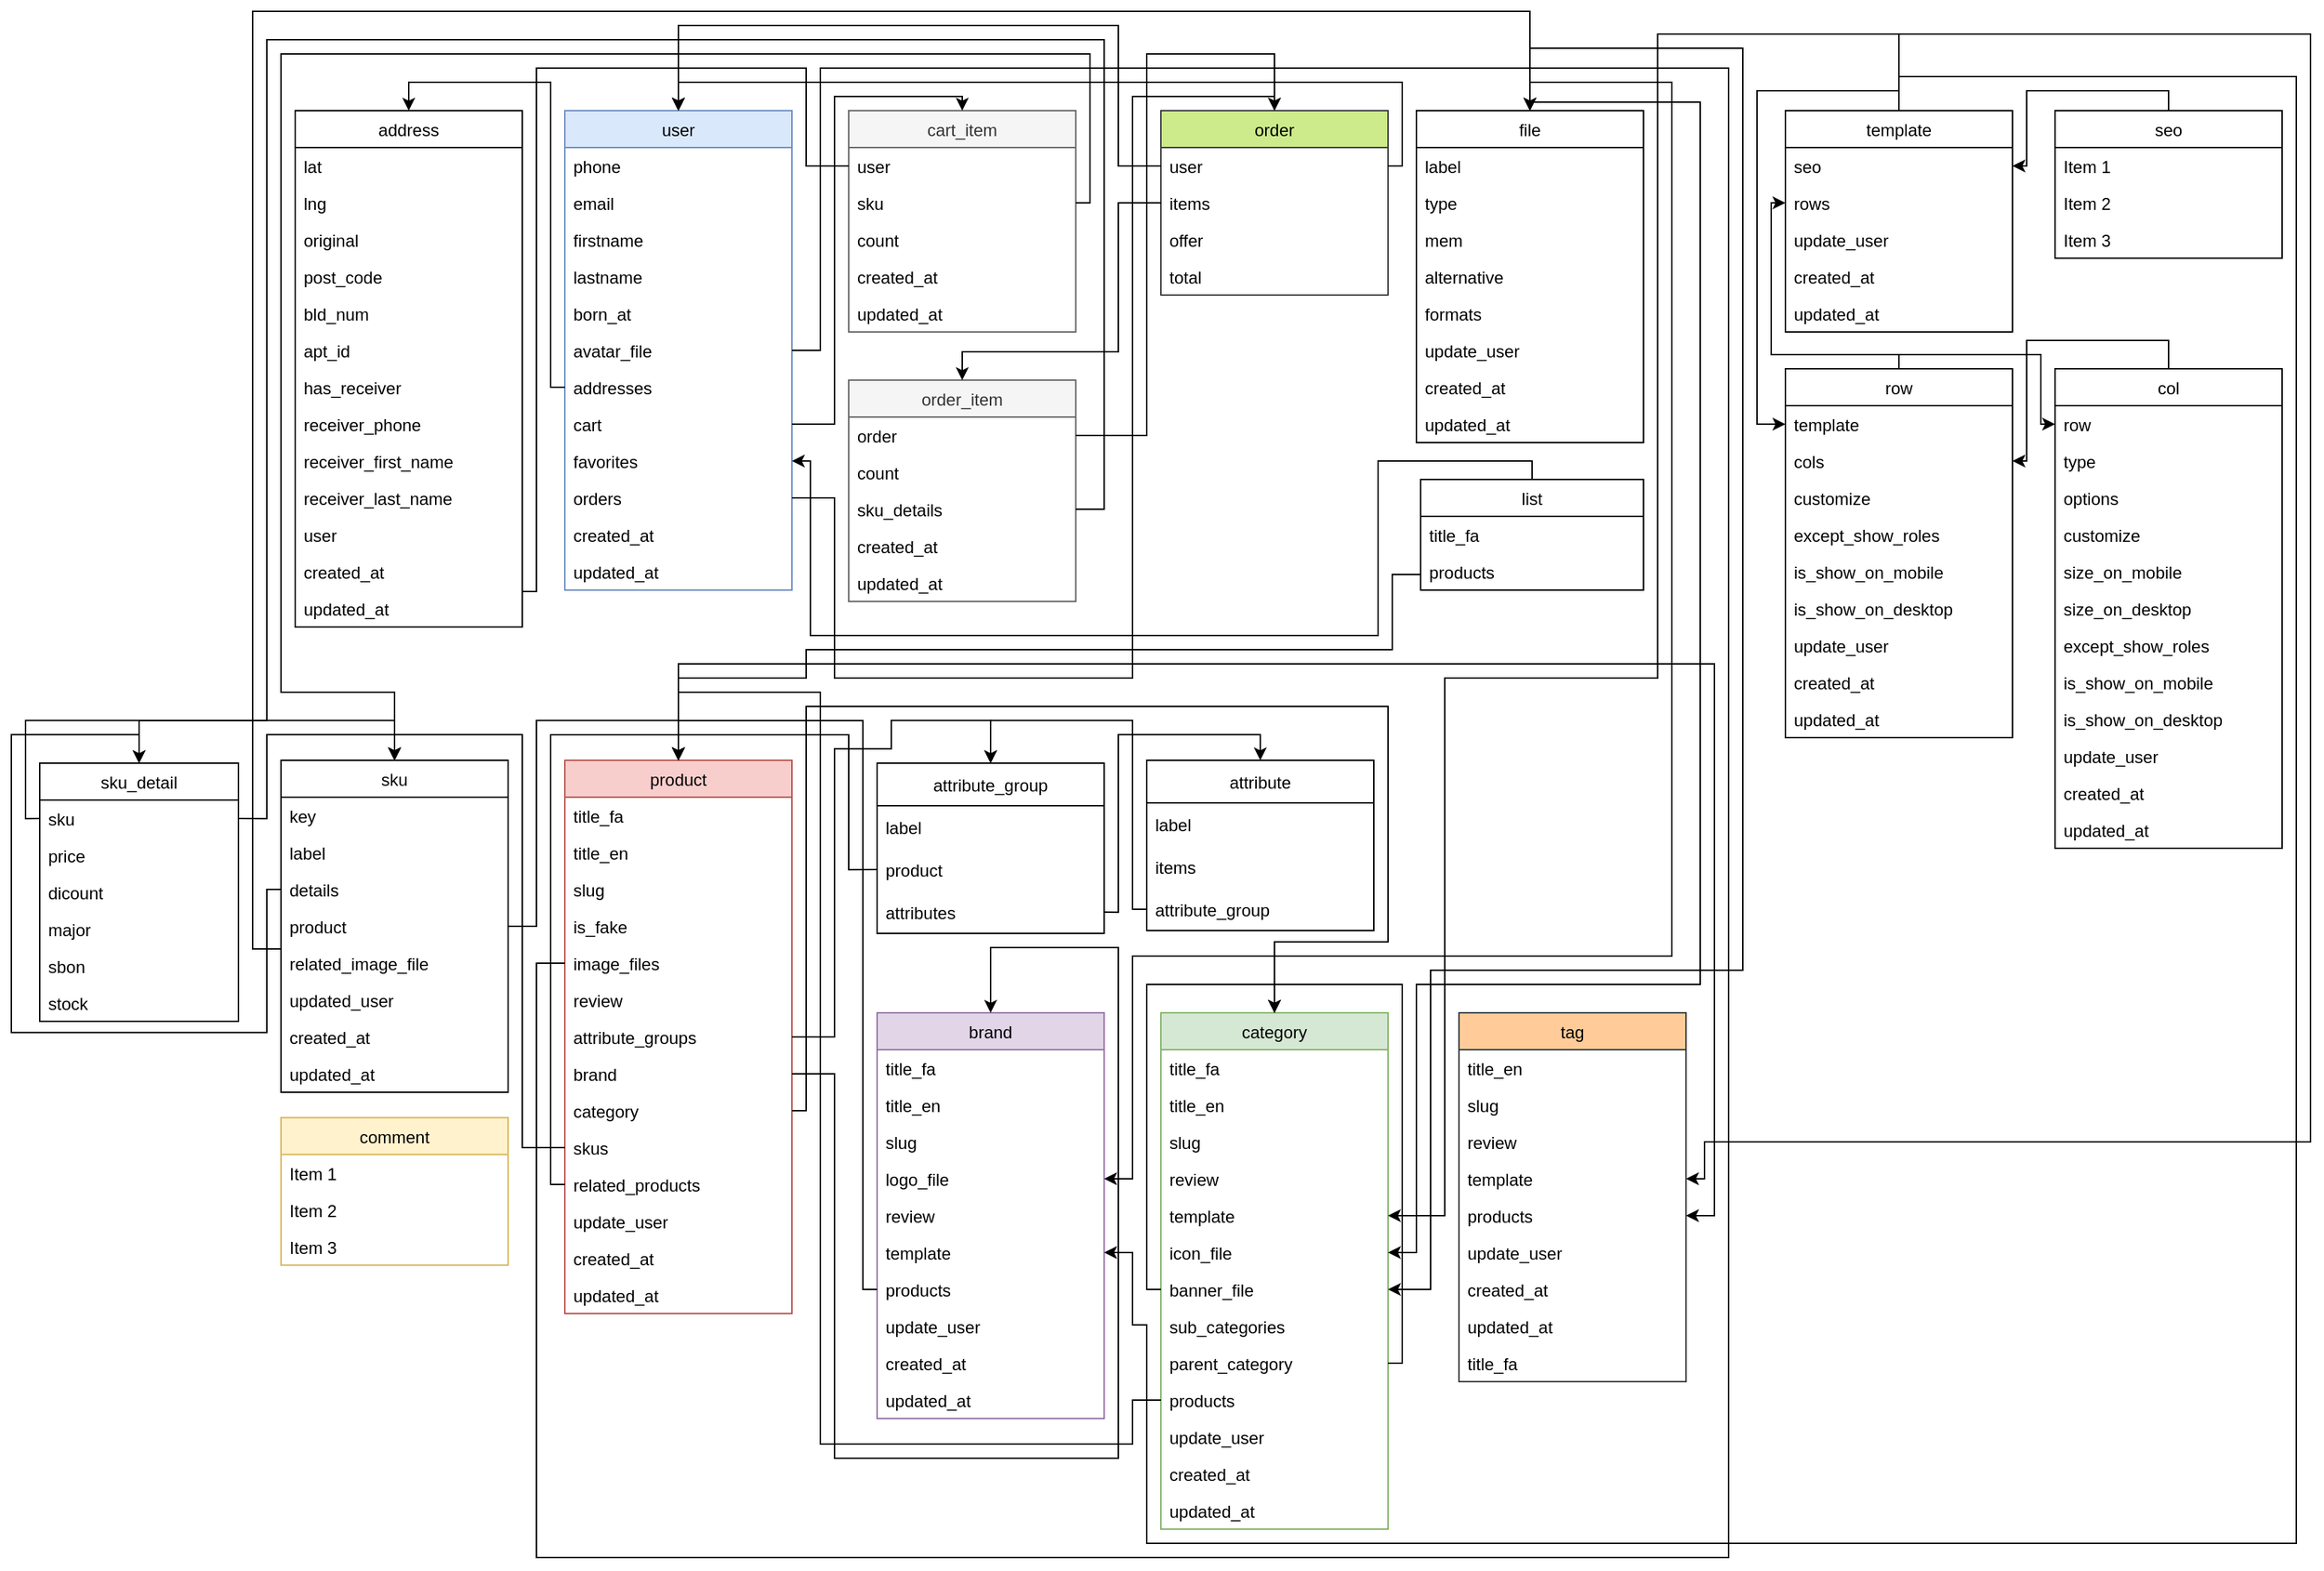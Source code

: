 <mxfile version="16.1.0" type="github">
  <diagram id="C5RBs43oDa-KdzZeNtuy" name="Page-1">
    <mxGraphModel dx="560" dy="308" grid="1" gridSize="10" guides="1" tooltips="1" connect="1" arrows="1" fold="1" page="1" pageScale="1" pageWidth="1654" pageHeight="1169" math="0" shadow="0">
      <root>
        <mxCell id="WIyWlLk6GJQsqaUBKTNV-0" />
        <mxCell id="WIyWlLk6GJQsqaUBKTNV-1" parent="WIyWlLk6GJQsqaUBKTNV-0" />
        <mxCell id="AX2P9v-LNy21JHfI5INp-10" value="category" style="swimlane;fontStyle=0;childLayout=stackLayout;horizontal=1;startSize=26;fillColor=#d5e8d4;horizontalStack=0;resizeParent=1;resizeParentMax=0;resizeLast=0;collapsible=1;marginBottom=0;strokeColor=#82b366;" vertex="1" parent="WIyWlLk6GJQsqaUBKTNV-1">
          <mxGeometry x="827" y="746" width="160" height="364" as="geometry" />
        </mxCell>
        <mxCell id="AX2P9v-LNy21JHfI5INp-11" value="title_fa" style="text;strokeColor=none;fillColor=none;align=left;verticalAlign=top;spacingLeft=4;spacingRight=4;overflow=hidden;rotatable=0;points=[[0,0.5],[1,0.5]];portConstraint=eastwest;" vertex="1" parent="AX2P9v-LNy21JHfI5INp-10">
          <mxGeometry y="26" width="160" height="26" as="geometry" />
        </mxCell>
        <mxCell id="AX2P9v-LNy21JHfI5INp-12" value="title_en" style="text;strokeColor=none;fillColor=none;align=left;verticalAlign=top;spacingLeft=4;spacingRight=4;overflow=hidden;rotatable=0;points=[[0,0.5],[1,0.5]];portConstraint=eastwest;" vertex="1" parent="AX2P9v-LNy21JHfI5INp-10">
          <mxGeometry y="52" width="160" height="26" as="geometry" />
        </mxCell>
        <mxCell id="AX2P9v-LNy21JHfI5INp-13" value="slug" style="text;strokeColor=none;fillColor=none;align=left;verticalAlign=top;spacingLeft=4;spacingRight=4;overflow=hidden;rotatable=0;points=[[0,0.5],[1,0.5]];portConstraint=eastwest;" vertex="1" parent="AX2P9v-LNy21JHfI5INp-10">
          <mxGeometry y="78" width="160" height="26" as="geometry" />
        </mxCell>
        <mxCell id="rH6lZKR-5S6QWdBcWnSk-224" value="review" style="text;strokeColor=none;fillColor=none;align=left;verticalAlign=top;spacingLeft=4;spacingRight=4;overflow=hidden;rotatable=0;points=[[0,0.5],[1,0.5]];portConstraint=eastwest;" vertex="1" parent="AX2P9v-LNy21JHfI5INp-10">
          <mxGeometry y="104" width="160" height="26" as="geometry" />
        </mxCell>
        <mxCell id="rH6lZKR-5S6QWdBcWnSk-42" value="template" style="text;strokeColor=none;fillColor=none;align=left;verticalAlign=top;spacingLeft=4;spacingRight=4;overflow=hidden;rotatable=0;points=[[0,0.5],[1,0.5]];portConstraint=eastwest;" vertex="1" parent="AX2P9v-LNy21JHfI5INp-10">
          <mxGeometry y="130" width="160" height="26" as="geometry" />
        </mxCell>
        <mxCell id="rH6lZKR-5S6QWdBcWnSk-41" style="edgeStyle=orthogonalEdgeStyle;rounded=0;orthogonalLoop=1;jettySize=auto;html=1;exitX=1;exitY=0.5;exitDx=0;exitDy=0;entryX=0.5;entryY=0;entryDx=0;entryDy=0;" edge="1" parent="AX2P9v-LNy21JHfI5INp-10" source="rH6lZKR-5S6QWdBcWnSk-38" target="AX2P9v-LNy21JHfI5INp-10">
          <mxGeometry relative="1" as="geometry">
            <Array as="points">
              <mxPoint x="170" y="247" />
              <mxPoint x="170" y="-20" />
              <mxPoint x="80" y="-20" />
            </Array>
          </mxGeometry>
        </mxCell>
        <mxCell id="rH6lZKR-5S6QWdBcWnSk-46" value="icon_file" style="text;strokeColor=none;fillColor=none;align=left;verticalAlign=top;spacingLeft=4;spacingRight=4;overflow=hidden;rotatable=0;points=[[0,0.5],[1,0.5]];portConstraint=eastwest;" vertex="1" parent="AX2P9v-LNy21JHfI5INp-10">
          <mxGeometry y="156" width="160" height="26" as="geometry" />
        </mxCell>
        <mxCell id="rH6lZKR-5S6QWdBcWnSk-44" value="banner_file" style="text;strokeColor=none;fillColor=none;align=left;verticalAlign=top;spacingLeft=4;spacingRight=4;overflow=hidden;rotatable=0;points=[[0,0.5],[1,0.5]];portConstraint=eastwest;" vertex="1" parent="AX2P9v-LNy21JHfI5INp-10">
          <mxGeometry y="182" width="160" height="26" as="geometry" />
        </mxCell>
        <mxCell id="rH6lZKR-5S6QWdBcWnSk-39" value="sub_categories" style="text;strokeColor=none;fillColor=none;align=left;verticalAlign=top;spacingLeft=4;spacingRight=4;overflow=hidden;rotatable=0;points=[[0,0.5],[1,0.5]];portConstraint=eastwest;" vertex="1" parent="AX2P9v-LNy21JHfI5INp-10">
          <mxGeometry y="208" width="160" height="26" as="geometry" />
        </mxCell>
        <mxCell id="rH6lZKR-5S6QWdBcWnSk-38" value="parent_category" style="text;strokeColor=none;fillColor=none;align=left;verticalAlign=top;spacingLeft=4;spacingRight=4;overflow=hidden;rotatable=0;points=[[0,0.5],[1,0.5]];portConstraint=eastwest;" vertex="1" parent="AX2P9v-LNy21JHfI5INp-10">
          <mxGeometry y="234" width="160" height="26" as="geometry" />
        </mxCell>
        <mxCell id="rH6lZKR-5S6QWdBcWnSk-104" value="products" style="text;strokeColor=none;fillColor=none;align=left;verticalAlign=top;spacingLeft=4;spacingRight=4;overflow=hidden;rotatable=0;points=[[0,0.5],[1,0.5]];portConstraint=eastwest;" vertex="1" parent="AX2P9v-LNy21JHfI5INp-10">
          <mxGeometry y="260" width="160" height="26" as="geometry" />
        </mxCell>
        <mxCell id="rH6lZKR-5S6QWdBcWnSk-56" value="update_user" style="text;strokeColor=none;fillColor=none;align=left;verticalAlign=top;spacingLeft=4;spacingRight=4;overflow=hidden;rotatable=0;points=[[0,0.5],[1,0.5]];portConstraint=eastwest;" vertex="1" parent="AX2P9v-LNy21JHfI5INp-10">
          <mxGeometry y="286" width="160" height="26" as="geometry" />
        </mxCell>
        <mxCell id="rH6lZKR-5S6QWdBcWnSk-58" value="created_at" style="text;strokeColor=none;fillColor=none;align=left;verticalAlign=top;spacingLeft=4;spacingRight=4;overflow=hidden;rotatable=0;points=[[0,0.5],[1,0.5]];portConstraint=eastwest;" vertex="1" parent="AX2P9v-LNy21JHfI5INp-10">
          <mxGeometry y="312" width="160" height="26" as="geometry" />
        </mxCell>
        <mxCell id="rH6lZKR-5S6QWdBcWnSk-57" value="updated_at" style="text;strokeColor=none;fillColor=none;align=left;verticalAlign=top;spacingLeft=4;spacingRight=4;overflow=hidden;rotatable=0;points=[[0,0.5],[1,0.5]];portConstraint=eastwest;" vertex="1" parent="AX2P9v-LNy21JHfI5INp-10">
          <mxGeometry y="338" width="160" height="26" as="geometry" />
        </mxCell>
        <mxCell id="rH6lZKR-5S6QWdBcWnSk-40" style="edgeStyle=orthogonalEdgeStyle;rounded=0;orthogonalLoop=1;jettySize=auto;html=1;entryX=0.5;entryY=0;entryDx=0;entryDy=0;" edge="1" parent="AX2P9v-LNy21JHfI5INp-10" target="AX2P9v-LNy21JHfI5INp-10">
          <mxGeometry relative="1" as="geometry">
            <mxPoint y="195" as="sourcePoint" />
            <Array as="points">
              <mxPoint x="-10" y="195" />
              <mxPoint x="-10" y="-20" />
              <mxPoint x="80" y="-20" />
            </Array>
          </mxGeometry>
        </mxCell>
        <mxCell id="AX2P9v-LNy21JHfI5INp-14" value="comment" style="swimlane;fontStyle=0;childLayout=stackLayout;horizontal=1;startSize=26;fillColor=#fff2cc;horizontalStack=0;resizeParent=1;resizeParentMax=0;resizeLast=0;collapsible=1;marginBottom=0;strokeColor=#d6b656;" vertex="1" parent="WIyWlLk6GJQsqaUBKTNV-1">
          <mxGeometry x="207" y="819.92" width="160" height="104" as="geometry" />
        </mxCell>
        <mxCell id="AX2P9v-LNy21JHfI5INp-15" value="Item 1" style="text;strokeColor=none;fillColor=none;align=left;verticalAlign=top;spacingLeft=4;spacingRight=4;overflow=hidden;rotatable=0;points=[[0,0.5],[1,0.5]];portConstraint=eastwest;" vertex="1" parent="AX2P9v-LNy21JHfI5INp-14">
          <mxGeometry y="26" width="160" height="26" as="geometry" />
        </mxCell>
        <mxCell id="AX2P9v-LNy21JHfI5INp-16" value="Item 2" style="text;strokeColor=none;fillColor=none;align=left;verticalAlign=top;spacingLeft=4;spacingRight=4;overflow=hidden;rotatable=0;points=[[0,0.5],[1,0.5]];portConstraint=eastwest;" vertex="1" parent="AX2P9v-LNy21JHfI5INp-14">
          <mxGeometry y="52" width="160" height="26" as="geometry" />
        </mxCell>
        <mxCell id="AX2P9v-LNy21JHfI5INp-17" value="Item 3" style="text;strokeColor=none;fillColor=none;align=left;verticalAlign=top;spacingLeft=4;spacingRight=4;overflow=hidden;rotatable=0;points=[[0,0.5],[1,0.5]];portConstraint=eastwest;" vertex="1" parent="AX2P9v-LNy21JHfI5INp-14">
          <mxGeometry y="78" width="160" height="26" as="geometry" />
        </mxCell>
        <mxCell id="AX2P9v-LNy21JHfI5INp-18" value="brand" style="swimlane;fontStyle=0;childLayout=stackLayout;horizontal=1;startSize=26;fillColor=#e1d5e7;horizontalStack=0;resizeParent=1;resizeParentMax=0;resizeLast=0;collapsible=1;marginBottom=0;strokeColor=#9673a6;" vertex="1" parent="WIyWlLk6GJQsqaUBKTNV-1">
          <mxGeometry x="627" y="746" width="160" height="286" as="geometry" />
        </mxCell>
        <mxCell id="AX2P9v-LNy21JHfI5INp-19" value="title_fa" style="text;strokeColor=none;fillColor=none;align=left;verticalAlign=top;spacingLeft=4;spacingRight=4;overflow=hidden;rotatable=0;points=[[0,0.5],[1,0.5]];portConstraint=eastwest;" vertex="1" parent="AX2P9v-LNy21JHfI5INp-18">
          <mxGeometry y="26" width="160" height="26" as="geometry" />
        </mxCell>
        <mxCell id="AX2P9v-LNy21JHfI5INp-20" value="title_en" style="text;strokeColor=none;fillColor=none;align=left;verticalAlign=top;spacingLeft=4;spacingRight=4;overflow=hidden;rotatable=0;points=[[0,0.5],[1,0.5]];portConstraint=eastwest;" vertex="1" parent="AX2P9v-LNy21JHfI5INp-18">
          <mxGeometry y="52" width="160" height="26" as="geometry" />
        </mxCell>
        <mxCell id="AX2P9v-LNy21JHfI5INp-21" value="slug" style="text;strokeColor=none;fillColor=none;align=left;verticalAlign=top;spacingLeft=4;spacingRight=4;overflow=hidden;rotatable=0;points=[[0,0.5],[1,0.5]];portConstraint=eastwest;" vertex="1" parent="AX2P9v-LNy21JHfI5INp-18">
          <mxGeometry y="78" width="160" height="26" as="geometry" />
        </mxCell>
        <mxCell id="rH6lZKR-5S6QWdBcWnSk-47" value="logo_file" style="text;strokeColor=none;fillColor=none;align=left;verticalAlign=top;spacingLeft=4;spacingRight=4;overflow=hidden;rotatable=0;points=[[0,0.5],[1,0.5]];portConstraint=eastwest;" vertex="1" parent="AX2P9v-LNy21JHfI5INp-18">
          <mxGeometry y="104" width="160" height="26" as="geometry" />
        </mxCell>
        <mxCell id="rH6lZKR-5S6QWdBcWnSk-226" value="review" style="text;strokeColor=none;fillColor=none;align=left;verticalAlign=top;spacingLeft=4;spacingRight=4;overflow=hidden;rotatable=0;points=[[0,0.5],[1,0.5]];portConstraint=eastwest;" vertex="1" parent="AX2P9v-LNy21JHfI5INp-18">
          <mxGeometry y="130" width="160" height="26" as="geometry" />
        </mxCell>
        <mxCell id="rH6lZKR-5S6QWdBcWnSk-43" value="template" style="text;strokeColor=none;fillColor=none;align=left;verticalAlign=top;spacingLeft=4;spacingRight=4;overflow=hidden;rotatable=0;points=[[0,0.5],[1,0.5]];portConstraint=eastwest;" vertex="1" parent="AX2P9v-LNy21JHfI5INp-18">
          <mxGeometry y="156" width="160" height="26" as="geometry" />
        </mxCell>
        <mxCell id="rH6lZKR-5S6QWdBcWnSk-169" value="products" style="text;strokeColor=none;fillColor=none;align=left;verticalAlign=top;spacingLeft=4;spacingRight=4;overflow=hidden;rotatable=0;points=[[0,0.5],[1,0.5]];portConstraint=eastwest;" vertex="1" parent="AX2P9v-LNy21JHfI5INp-18">
          <mxGeometry y="182" width="160" height="26" as="geometry" />
        </mxCell>
        <mxCell id="rH6lZKR-5S6QWdBcWnSk-55" value="update_user" style="text;strokeColor=none;fillColor=none;align=left;verticalAlign=top;spacingLeft=4;spacingRight=4;overflow=hidden;rotatable=0;points=[[0,0.5],[1,0.5]];portConstraint=eastwest;" vertex="1" parent="AX2P9v-LNy21JHfI5INp-18">
          <mxGeometry y="208" width="160" height="26" as="geometry" />
        </mxCell>
        <mxCell id="rH6lZKR-5S6QWdBcWnSk-54" value="created_at" style="text;strokeColor=none;fillColor=none;align=left;verticalAlign=top;spacingLeft=4;spacingRight=4;overflow=hidden;rotatable=0;points=[[0,0.5],[1,0.5]];portConstraint=eastwest;" vertex="1" parent="AX2P9v-LNy21JHfI5INp-18">
          <mxGeometry y="234" width="160" height="26" as="geometry" />
        </mxCell>
        <mxCell id="rH6lZKR-5S6QWdBcWnSk-53" value="updated_at" style="text;strokeColor=none;fillColor=none;align=left;verticalAlign=top;spacingLeft=4;spacingRight=4;overflow=hidden;rotatable=0;points=[[0,0.5],[1,0.5]];portConstraint=eastwest;" vertex="1" parent="AX2P9v-LNy21JHfI5INp-18">
          <mxGeometry y="260" width="160" height="26" as="geometry" />
        </mxCell>
        <mxCell id="AX2P9v-LNy21JHfI5INp-22" value="address" style="swimlane;fontStyle=0;childLayout=stackLayout;horizontal=1;startSize=26;fillColor=none;horizontalStack=0;resizeParent=1;resizeParentMax=0;resizeLast=0;collapsible=1;marginBottom=0;" vertex="1" parent="WIyWlLk6GJQsqaUBKTNV-1">
          <mxGeometry x="217" y="110" width="160" height="364" as="geometry" />
        </mxCell>
        <mxCell id="AX2P9v-LNy21JHfI5INp-23" value="lat" style="text;strokeColor=none;fillColor=none;align=left;verticalAlign=top;spacingLeft=4;spacingRight=4;overflow=hidden;rotatable=0;points=[[0,0.5],[1,0.5]];portConstraint=eastwest;" vertex="1" parent="AX2P9v-LNy21JHfI5INp-22">
          <mxGeometry y="26" width="160" height="26" as="geometry" />
        </mxCell>
        <mxCell id="AX2P9v-LNy21JHfI5INp-24" value="lng" style="text;strokeColor=none;fillColor=none;align=left;verticalAlign=top;spacingLeft=4;spacingRight=4;overflow=hidden;rotatable=0;points=[[0,0.5],[1,0.5]];portConstraint=eastwest;" vertex="1" parent="AX2P9v-LNy21JHfI5INp-22">
          <mxGeometry y="52" width="160" height="26" as="geometry" />
        </mxCell>
        <mxCell id="AX2P9v-LNy21JHfI5INp-25" value="original" style="text;strokeColor=none;fillColor=none;align=left;verticalAlign=top;spacingLeft=4;spacingRight=4;overflow=hidden;rotatable=0;points=[[0,0.5],[1,0.5]];portConstraint=eastwest;" vertex="1" parent="AX2P9v-LNy21JHfI5INp-22">
          <mxGeometry y="78" width="160" height="26" as="geometry" />
        </mxCell>
        <mxCell id="rH6lZKR-5S6QWdBcWnSk-69" value="post_code" style="text;strokeColor=none;fillColor=none;align=left;verticalAlign=top;spacingLeft=4;spacingRight=4;overflow=hidden;rotatable=0;points=[[0,0.5],[1,0.5]];portConstraint=eastwest;" vertex="1" parent="AX2P9v-LNy21JHfI5INp-22">
          <mxGeometry y="104" width="160" height="26" as="geometry" />
        </mxCell>
        <mxCell id="rH6lZKR-5S6QWdBcWnSk-71" value="bld_num" style="text;strokeColor=none;fillColor=none;align=left;verticalAlign=top;spacingLeft=4;spacingRight=4;overflow=hidden;rotatable=0;points=[[0,0.5],[1,0.5]];portConstraint=eastwest;" vertex="1" parent="AX2P9v-LNy21JHfI5INp-22">
          <mxGeometry y="130" width="160" height="26" as="geometry" />
        </mxCell>
        <mxCell id="rH6lZKR-5S6QWdBcWnSk-70" value="apt_id" style="text;strokeColor=none;fillColor=none;align=left;verticalAlign=top;spacingLeft=4;spacingRight=4;overflow=hidden;rotatable=0;points=[[0,0.5],[1,0.5]];portConstraint=eastwest;" vertex="1" parent="AX2P9v-LNy21JHfI5INp-22">
          <mxGeometry y="156" width="160" height="26" as="geometry" />
        </mxCell>
        <mxCell id="rH6lZKR-5S6QWdBcWnSk-73" value="has_receiver" style="text;strokeColor=none;fillColor=none;align=left;verticalAlign=top;spacingLeft=4;spacingRight=4;overflow=hidden;rotatable=0;points=[[0,0.5],[1,0.5]];portConstraint=eastwest;" vertex="1" parent="AX2P9v-LNy21JHfI5INp-22">
          <mxGeometry y="182" width="160" height="26" as="geometry" />
        </mxCell>
        <mxCell id="rH6lZKR-5S6QWdBcWnSk-75" value="receiver_phone" style="text;strokeColor=none;fillColor=none;align=left;verticalAlign=top;spacingLeft=4;spacingRight=4;overflow=hidden;rotatable=0;points=[[0,0.5],[1,0.5]];portConstraint=eastwest;" vertex="1" parent="AX2P9v-LNy21JHfI5INp-22">
          <mxGeometry y="208" width="160" height="26" as="geometry" />
        </mxCell>
        <mxCell id="rH6lZKR-5S6QWdBcWnSk-72" value="receiver_first_name" style="text;strokeColor=none;fillColor=none;align=left;verticalAlign=top;spacingLeft=4;spacingRight=4;overflow=hidden;rotatable=0;points=[[0,0.5],[1,0.5]];portConstraint=eastwest;" vertex="1" parent="AX2P9v-LNy21JHfI5INp-22">
          <mxGeometry y="234" width="160" height="26" as="geometry" />
        </mxCell>
        <mxCell id="rH6lZKR-5S6QWdBcWnSk-74" value="receiver_last_name" style="text;strokeColor=none;fillColor=none;align=left;verticalAlign=top;spacingLeft=4;spacingRight=4;overflow=hidden;rotatable=0;points=[[0,0.5],[1,0.5]];portConstraint=eastwest;" vertex="1" parent="AX2P9v-LNy21JHfI5INp-22">
          <mxGeometry y="260" width="160" height="26" as="geometry" />
        </mxCell>
        <mxCell id="rH6lZKR-5S6QWdBcWnSk-132" value="user" style="text;strokeColor=none;fillColor=none;align=left;verticalAlign=top;spacingLeft=4;spacingRight=4;overflow=hidden;rotatable=0;points=[[0,0.5],[1,0.5]];portConstraint=eastwest;" vertex="1" parent="AX2P9v-LNy21JHfI5INp-22">
          <mxGeometry y="286" width="160" height="26" as="geometry" />
        </mxCell>
        <mxCell id="rH6lZKR-5S6QWdBcWnSk-86" value="created_at" style="text;strokeColor=none;fillColor=none;align=left;verticalAlign=top;spacingLeft=4;spacingRight=4;overflow=hidden;rotatable=0;points=[[0,0.5],[1,0.5]];portConstraint=eastwest;" vertex="1" parent="AX2P9v-LNy21JHfI5INp-22">
          <mxGeometry y="312" width="160" height="26" as="geometry" />
        </mxCell>
        <mxCell id="rH6lZKR-5S6QWdBcWnSk-85" value="updated_at" style="text;strokeColor=none;fillColor=none;align=left;verticalAlign=top;spacingLeft=4;spacingRight=4;overflow=hidden;rotatable=0;points=[[0,0.5],[1,0.5]];portConstraint=eastwest;" vertex="1" parent="AX2P9v-LNy21JHfI5INp-22">
          <mxGeometry y="338" width="160" height="26" as="geometry" />
        </mxCell>
        <mxCell id="AX2P9v-LNy21JHfI5INp-26" value="order" style="swimlane;fontStyle=0;childLayout=stackLayout;horizontal=1;startSize=26;fillColor=#cdeb8b;horizontalStack=0;resizeParent=1;resizeParentMax=0;resizeLast=0;collapsible=1;marginBottom=0;strokeColor=#36393d;" vertex="1" parent="WIyWlLk6GJQsqaUBKTNV-1">
          <mxGeometry x="827" y="110" width="160" height="130" as="geometry" />
        </mxCell>
        <mxCell id="AX2P9v-LNy21JHfI5INp-27" value="user" style="text;strokeColor=none;fillColor=none;align=left;verticalAlign=top;spacingLeft=4;spacingRight=4;overflow=hidden;rotatable=0;points=[[0,0.5],[1,0.5]];portConstraint=eastwest;" vertex="1" parent="AX2P9v-LNy21JHfI5INp-26">
          <mxGeometry y="26" width="160" height="26" as="geometry" />
        </mxCell>
        <mxCell id="rH6lZKR-5S6QWdBcWnSk-111" value="items" style="text;strokeColor=none;fillColor=none;align=left;verticalAlign=top;spacingLeft=4;spacingRight=4;overflow=hidden;rotatable=0;points=[[0,0.5],[1,0.5]];portConstraint=eastwest;" vertex="1" parent="AX2P9v-LNy21JHfI5INp-26">
          <mxGeometry y="52" width="160" height="26" as="geometry" />
        </mxCell>
        <mxCell id="AX2P9v-LNy21JHfI5INp-28" value="offer" style="text;strokeColor=none;fillColor=none;align=left;verticalAlign=top;spacingLeft=4;spacingRight=4;overflow=hidden;rotatable=0;points=[[0,0.5],[1,0.5]];portConstraint=eastwest;" vertex="1" parent="AX2P9v-LNy21JHfI5INp-26">
          <mxGeometry y="78" width="160" height="26" as="geometry" />
        </mxCell>
        <mxCell id="AX2P9v-LNy21JHfI5INp-29" value="total" style="text;strokeColor=none;fillColor=none;align=left;verticalAlign=top;spacingLeft=4;spacingRight=4;overflow=hidden;rotatable=0;points=[[0,0.5],[1,0.5]];portConstraint=eastwest;" vertex="1" parent="AX2P9v-LNy21JHfI5INp-26">
          <mxGeometry y="104" width="160" height="26" as="geometry" />
        </mxCell>
        <mxCell id="AX2P9v-LNy21JHfI5INp-30" value="sku" style="swimlane;fontStyle=0;childLayout=stackLayout;horizontal=1;startSize=26;fillColor=none;horizontalStack=0;resizeParent=1;resizeParentMax=0;resizeLast=0;collapsible=1;marginBottom=0;" vertex="1" parent="WIyWlLk6GJQsqaUBKTNV-1">
          <mxGeometry x="207" y="567.96" width="160" height="234" as="geometry" />
        </mxCell>
        <mxCell id="AX2P9v-LNy21JHfI5INp-31" value="key" style="text;strokeColor=none;fillColor=none;align=left;verticalAlign=top;spacingLeft=4;spacingRight=4;overflow=hidden;rotatable=0;points=[[0,0.5],[1,0.5]];portConstraint=eastwest;" vertex="1" parent="AX2P9v-LNy21JHfI5INp-30">
          <mxGeometry y="26" width="160" height="26" as="geometry" />
        </mxCell>
        <mxCell id="AX2P9v-LNy21JHfI5INp-32" value="label" style="text;strokeColor=none;fillColor=none;align=left;verticalAlign=top;spacingLeft=4;spacingRight=4;overflow=hidden;rotatable=0;points=[[0,0.5],[1,0.5]];portConstraint=eastwest;" vertex="1" parent="AX2P9v-LNy21JHfI5INp-30">
          <mxGeometry y="52" width="160" height="26" as="geometry" />
        </mxCell>
        <mxCell id="rH6lZKR-5S6QWdBcWnSk-26" value="details" style="text;strokeColor=none;fillColor=none;align=left;verticalAlign=top;spacingLeft=4;spacingRight=4;overflow=hidden;rotatable=0;points=[[0,0.5],[1,0.5]];portConstraint=eastwest;" vertex="1" parent="AX2P9v-LNy21JHfI5INp-30">
          <mxGeometry y="78" width="160" height="26" as="geometry" />
        </mxCell>
        <mxCell id="rH6lZKR-5S6QWdBcWnSk-32" value="product" style="text;strokeColor=none;fillColor=none;align=left;verticalAlign=top;spacingLeft=4;spacingRight=4;overflow=hidden;rotatable=0;points=[[0,0.5],[1,0.5]];portConstraint=eastwest;" vertex="1" parent="AX2P9v-LNy21JHfI5INp-30">
          <mxGeometry y="104" width="160" height="26" as="geometry" />
        </mxCell>
        <mxCell id="AX2P9v-LNy21JHfI5INp-33" value="related_image_file" style="text;strokeColor=none;fillColor=none;align=left;verticalAlign=top;spacingLeft=4;spacingRight=4;overflow=hidden;rotatable=0;points=[[0,0.5],[1,0.5]];portConstraint=eastwest;" vertex="1" parent="AX2P9v-LNy21JHfI5INp-30">
          <mxGeometry y="130" width="160" height="26" as="geometry" />
        </mxCell>
        <mxCell id="rH6lZKR-5S6QWdBcWnSk-66" value="updated_user" style="text;strokeColor=none;fillColor=none;align=left;verticalAlign=top;spacingLeft=4;spacingRight=4;overflow=hidden;rotatable=0;points=[[0,0.5],[1,0.5]];portConstraint=eastwest;" vertex="1" parent="AX2P9v-LNy21JHfI5INp-30">
          <mxGeometry y="156" width="160" height="26" as="geometry" />
        </mxCell>
        <mxCell id="rH6lZKR-5S6QWdBcWnSk-67" value="created_at" style="text;strokeColor=none;fillColor=none;align=left;verticalAlign=top;spacingLeft=4;spacingRight=4;overflow=hidden;rotatable=0;points=[[0,0.5],[1,0.5]];portConstraint=eastwest;" vertex="1" parent="AX2P9v-LNy21JHfI5INp-30">
          <mxGeometry y="182" width="160" height="26" as="geometry" />
        </mxCell>
        <mxCell id="rH6lZKR-5S6QWdBcWnSk-68" value="updated_at" style="text;strokeColor=none;fillColor=none;align=left;verticalAlign=top;spacingLeft=4;spacingRight=4;overflow=hidden;rotatable=0;points=[[0,0.5],[1,0.5]];portConstraint=eastwest;" vertex="1" parent="AX2P9v-LNy21JHfI5INp-30">
          <mxGeometry y="208" width="160" height="26" as="geometry" />
        </mxCell>
        <mxCell id="rH6lZKR-5S6QWdBcWnSk-4" value="cart_item" style="swimlane;fontStyle=0;childLayout=stackLayout;horizontal=1;startSize=26;horizontalStack=0;resizeParent=1;resizeParentMax=0;resizeLast=0;collapsible=1;marginBottom=0;fillColor=#f5f5f5;fontColor=#333333;strokeColor=#666666;" vertex="1" parent="WIyWlLk6GJQsqaUBKTNV-1">
          <mxGeometry x="607" y="110" width="160" height="156" as="geometry" />
        </mxCell>
        <mxCell id="rH6lZKR-5S6QWdBcWnSk-5" value="user" style="text;strokeColor=none;fillColor=none;align=left;verticalAlign=top;spacingLeft=4;spacingRight=4;overflow=hidden;rotatable=0;points=[[0,0.5],[1,0.5]];portConstraint=eastwest;" vertex="1" parent="rH6lZKR-5S6QWdBcWnSk-4">
          <mxGeometry y="26" width="160" height="26" as="geometry" />
        </mxCell>
        <mxCell id="rH6lZKR-5S6QWdBcWnSk-6" value="sku" style="text;strokeColor=none;fillColor=none;align=left;verticalAlign=top;spacingLeft=4;spacingRight=4;overflow=hidden;rotatable=0;points=[[0,0.5],[1,0.5]];portConstraint=eastwest;" vertex="1" parent="rH6lZKR-5S6QWdBcWnSk-4">
          <mxGeometry y="52" width="160" height="26" as="geometry" />
        </mxCell>
        <mxCell id="rH6lZKR-5S6QWdBcWnSk-7" value="count" style="text;strokeColor=none;fillColor=none;align=left;verticalAlign=top;spacingLeft=4;spacingRight=4;overflow=hidden;rotatable=0;points=[[0,0.5],[1,0.5]];portConstraint=eastwest;" vertex="1" parent="rH6lZKR-5S6QWdBcWnSk-4">
          <mxGeometry y="78" width="160" height="26" as="geometry" />
        </mxCell>
        <mxCell id="rH6lZKR-5S6QWdBcWnSk-149" value="created_at" style="text;strokeColor=none;fillColor=none;align=left;verticalAlign=top;spacingLeft=4;spacingRight=4;overflow=hidden;rotatable=0;points=[[0,0.5],[1,0.5]];portConstraint=eastwest;" vertex="1" parent="rH6lZKR-5S6QWdBcWnSk-4">
          <mxGeometry y="104" width="160" height="26" as="geometry" />
        </mxCell>
        <mxCell id="rH6lZKR-5S6QWdBcWnSk-150" value="updated_at" style="text;strokeColor=none;fillColor=none;align=left;verticalAlign=top;spacingLeft=4;spacingRight=4;overflow=hidden;rotatable=0;points=[[0,0.5],[1,0.5]];portConstraint=eastwest;" vertex="1" parent="rH6lZKR-5S6QWdBcWnSk-4">
          <mxGeometry y="130" width="160" height="26" as="geometry" />
        </mxCell>
        <mxCell id="AX2P9v-LNy21JHfI5INp-2" value="product" style="swimlane;fontStyle=0;childLayout=stackLayout;horizontal=1;startSize=26;fillColor=#f8cecc;horizontalStack=0;resizeParent=1;resizeParentMax=0;resizeLast=0;collapsible=1;marginBottom=0;strokeColor=#b85450;" vertex="1" parent="WIyWlLk6GJQsqaUBKTNV-1">
          <mxGeometry x="407" y="567.96" width="160" height="390" as="geometry">
            <mxRectangle x="120" y="200" width="70" height="26" as="alternateBounds" />
          </mxGeometry>
        </mxCell>
        <mxCell id="AX2P9v-LNy21JHfI5INp-3" value="title_fa" style="text;strokeColor=none;fillColor=none;align=left;verticalAlign=top;spacingLeft=4;spacingRight=4;overflow=hidden;rotatable=0;points=[[0,0.5],[1,0.5]];portConstraint=eastwest;" vertex="1" parent="AX2P9v-LNy21JHfI5INp-2">
          <mxGeometry y="26" width="160" height="26" as="geometry" />
        </mxCell>
        <mxCell id="AX2P9v-LNy21JHfI5INp-4" value="title_en" style="text;strokeColor=none;fillColor=none;align=left;verticalAlign=top;spacingLeft=4;spacingRight=4;overflow=hidden;rotatable=0;points=[[0,0.5],[1,0.5]];portConstraint=eastwest;" vertex="1" parent="AX2P9v-LNy21JHfI5INp-2">
          <mxGeometry y="52" width="160" height="26" as="geometry" />
        </mxCell>
        <mxCell id="AX2P9v-LNy21JHfI5INp-5" value="slug" style="text;strokeColor=none;fillColor=none;align=left;verticalAlign=top;spacingLeft=4;spacingRight=4;overflow=hidden;rotatable=0;points=[[0,0.5],[1,0.5]];portConstraint=eastwest;" vertex="1" parent="AX2P9v-LNy21JHfI5INp-2">
          <mxGeometry y="78" width="160" height="26" as="geometry" />
        </mxCell>
        <mxCell id="rH6lZKR-5S6QWdBcWnSk-21" value="is_fake" style="text;strokeColor=none;fillColor=none;align=left;verticalAlign=top;spacingLeft=4;spacingRight=4;overflow=hidden;rotatable=0;points=[[0,0.5],[1,0.5]];portConstraint=eastwest;" vertex="1" parent="AX2P9v-LNy21JHfI5INp-2">
          <mxGeometry y="104" width="160" height="26" as="geometry" />
        </mxCell>
        <mxCell id="rH6lZKR-5S6QWdBcWnSk-45" value="image_files" style="text;strokeColor=none;fillColor=none;align=left;verticalAlign=top;spacingLeft=4;spacingRight=4;overflow=hidden;rotatable=0;points=[[0,0.5],[1,0.5]];portConstraint=eastwest;" vertex="1" parent="AX2P9v-LNy21JHfI5INp-2">
          <mxGeometry y="130" width="160" height="26" as="geometry" />
        </mxCell>
        <mxCell id="rH6lZKR-5S6QWdBcWnSk-16" value="review" style="text;strokeColor=none;fillColor=none;align=left;verticalAlign=top;spacingLeft=4;spacingRight=4;overflow=hidden;rotatable=0;points=[[0,0.5],[1,0.5]];portConstraint=eastwest;" vertex="1" parent="AX2P9v-LNy21JHfI5INp-2">
          <mxGeometry y="156" width="160" height="26" as="geometry" />
        </mxCell>
        <mxCell id="rH6lZKR-5S6QWdBcWnSk-125" value="attribute_groups" style="text;strokeColor=none;fillColor=none;align=left;verticalAlign=top;spacingLeft=4;spacingRight=4;overflow=hidden;rotatable=0;points=[[0,0.5],[1,0.5]];portConstraint=eastwest;" vertex="1" parent="AX2P9v-LNy21JHfI5INp-2">
          <mxGeometry y="182" width="160" height="26" as="geometry" />
        </mxCell>
        <mxCell id="rH6lZKR-5S6QWdBcWnSk-23" style="edgeStyle=orthogonalEdgeStyle;rounded=0;orthogonalLoop=1;jettySize=auto;html=1;entryX=0.5;entryY=0;entryDx=0;entryDy=0;exitX=0;exitY=0.5;exitDx=0;exitDy=0;" edge="1" parent="AX2P9v-LNy21JHfI5INp-2" source="rH6lZKR-5S6QWdBcWnSk-22" target="AX2P9v-LNy21JHfI5INp-2">
          <mxGeometry relative="1" as="geometry">
            <Array as="points">
              <mxPoint x="-10" y="299" />
              <mxPoint x="-10" y="-18" />
              <mxPoint x="80" y="-18" />
            </Array>
          </mxGeometry>
        </mxCell>
        <mxCell id="rH6lZKR-5S6QWdBcWnSk-24" value="brand" style="text;strokeColor=none;fillColor=none;align=left;verticalAlign=top;spacingLeft=4;spacingRight=4;overflow=hidden;rotatable=0;points=[[0,0.5],[1,0.5]];portConstraint=eastwest;" vertex="1" parent="AX2P9v-LNy21JHfI5INp-2">
          <mxGeometry y="208" width="160" height="26" as="geometry" />
        </mxCell>
        <mxCell id="rH6lZKR-5S6QWdBcWnSk-25" value="category" style="text;strokeColor=none;fillColor=none;align=left;verticalAlign=top;spacingLeft=4;spacingRight=4;overflow=hidden;rotatable=0;points=[[0,0.5],[1,0.5]];portConstraint=eastwest;" vertex="1" parent="AX2P9v-LNy21JHfI5INp-2">
          <mxGeometry y="234" width="160" height="26" as="geometry" />
        </mxCell>
        <mxCell id="rH6lZKR-5S6QWdBcWnSk-156" value="skus" style="text;strokeColor=none;fillColor=none;align=left;verticalAlign=top;spacingLeft=4;spacingRight=4;overflow=hidden;rotatable=0;points=[[0,0.5],[1,0.5]];portConstraint=eastwest;" vertex="1" parent="AX2P9v-LNy21JHfI5INp-2">
          <mxGeometry y="260" width="160" height="26" as="geometry" />
        </mxCell>
        <mxCell id="rH6lZKR-5S6QWdBcWnSk-22" value="related_products" style="text;strokeColor=none;fillColor=none;align=left;verticalAlign=top;spacingLeft=4;spacingRight=4;overflow=hidden;rotatable=0;points=[[0,0.5],[1,0.5]];portConstraint=eastwest;" vertex="1" parent="AX2P9v-LNy21JHfI5INp-2">
          <mxGeometry y="286" width="160" height="26" as="geometry" />
        </mxCell>
        <mxCell id="rH6lZKR-5S6QWdBcWnSk-50" value="update_user" style="text;strokeColor=none;fillColor=none;align=left;verticalAlign=top;spacingLeft=4;spacingRight=4;overflow=hidden;rotatable=0;points=[[0,0.5],[1,0.5]];portConstraint=eastwest;" vertex="1" parent="AX2P9v-LNy21JHfI5INp-2">
          <mxGeometry y="312" width="160" height="26" as="geometry" />
        </mxCell>
        <mxCell id="rH6lZKR-5S6QWdBcWnSk-52" value="created_at" style="text;strokeColor=none;fillColor=none;align=left;verticalAlign=top;spacingLeft=4;spacingRight=4;overflow=hidden;rotatable=0;points=[[0,0.5],[1,0.5]];portConstraint=eastwest;" vertex="1" parent="AX2P9v-LNy21JHfI5INp-2">
          <mxGeometry y="338" width="160" height="26" as="geometry" />
        </mxCell>
        <mxCell id="rH6lZKR-5S6QWdBcWnSk-51" value="updated_at" style="text;strokeColor=none;fillColor=none;align=left;verticalAlign=top;spacingLeft=4;spacingRight=4;overflow=hidden;rotatable=0;points=[[0,0.5],[1,0.5]];portConstraint=eastwest;" vertex="1" parent="AX2P9v-LNy21JHfI5INp-2">
          <mxGeometry y="364" width="160" height="26" as="geometry" />
        </mxCell>
        <mxCell id="rH6lZKR-5S6QWdBcWnSk-17" value="file" style="swimlane;fontStyle=0;childLayout=stackLayout;horizontal=1;startSize=26;fillColor=none;horizontalStack=0;resizeParent=1;resizeParentMax=0;resizeLast=0;collapsible=1;marginBottom=0;" vertex="1" parent="WIyWlLk6GJQsqaUBKTNV-1">
          <mxGeometry x="1007" y="110" width="160" height="234" as="geometry" />
        </mxCell>
        <mxCell id="rH6lZKR-5S6QWdBcWnSk-18" value="label" style="text;strokeColor=none;fillColor=none;align=left;verticalAlign=top;spacingLeft=4;spacingRight=4;overflow=hidden;rotatable=0;points=[[0,0.5],[1,0.5]];portConstraint=eastwest;" vertex="1" parent="rH6lZKR-5S6QWdBcWnSk-17">
          <mxGeometry y="26" width="160" height="26" as="geometry" />
        </mxCell>
        <mxCell id="rH6lZKR-5S6QWdBcWnSk-35" value="type" style="text;strokeColor=none;fillColor=none;align=left;verticalAlign=top;spacingLeft=4;spacingRight=4;overflow=hidden;rotatable=0;points=[[0,0.5],[1,0.5]];portConstraint=eastwest;" vertex="1" parent="rH6lZKR-5S6QWdBcWnSk-17">
          <mxGeometry y="52" width="160" height="26" as="geometry" />
        </mxCell>
        <mxCell id="rH6lZKR-5S6QWdBcWnSk-36" value="mem" style="text;strokeColor=none;fillColor=none;align=left;verticalAlign=top;spacingLeft=4;spacingRight=4;overflow=hidden;rotatable=0;points=[[0,0.5],[1,0.5]];portConstraint=eastwest;" vertex="1" parent="rH6lZKR-5S6QWdBcWnSk-17">
          <mxGeometry y="78" width="160" height="26" as="geometry" />
        </mxCell>
        <mxCell id="rH6lZKR-5S6QWdBcWnSk-19" value="alternative" style="text;strokeColor=none;fillColor=none;align=left;verticalAlign=top;spacingLeft=4;spacingRight=4;overflow=hidden;rotatable=0;points=[[0,0.5],[1,0.5]];portConstraint=eastwest;" vertex="1" parent="rH6lZKR-5S6QWdBcWnSk-17">
          <mxGeometry y="104" width="160" height="26" as="geometry" />
        </mxCell>
        <mxCell id="rH6lZKR-5S6QWdBcWnSk-20" value="formats" style="text;strokeColor=none;fillColor=none;align=left;verticalAlign=top;spacingLeft=4;spacingRight=4;overflow=hidden;rotatable=0;points=[[0,0.5],[1,0.5]];portConstraint=eastwest;" vertex="1" parent="rH6lZKR-5S6QWdBcWnSk-17">
          <mxGeometry y="130" width="160" height="26" as="geometry" />
        </mxCell>
        <mxCell id="rH6lZKR-5S6QWdBcWnSk-59" value="update_user" style="text;strokeColor=none;fillColor=none;align=left;verticalAlign=top;spacingLeft=4;spacingRight=4;overflow=hidden;rotatable=0;points=[[0,0.5],[1,0.5]];portConstraint=eastwest;" vertex="1" parent="rH6lZKR-5S6QWdBcWnSk-17">
          <mxGeometry y="156" width="160" height="26" as="geometry" />
        </mxCell>
        <mxCell id="rH6lZKR-5S6QWdBcWnSk-61" value="created_at" style="text;strokeColor=none;fillColor=none;align=left;verticalAlign=top;spacingLeft=4;spacingRight=4;overflow=hidden;rotatable=0;points=[[0,0.5],[1,0.5]];portConstraint=eastwest;" vertex="1" parent="rH6lZKR-5S6QWdBcWnSk-17">
          <mxGeometry y="182" width="160" height="26" as="geometry" />
        </mxCell>
        <mxCell id="rH6lZKR-5S6QWdBcWnSk-60" value="updated_at" style="text;strokeColor=none;fillColor=none;align=left;verticalAlign=top;spacingLeft=4;spacingRight=4;overflow=hidden;rotatable=0;points=[[0,0.5],[1,0.5]];portConstraint=eastwest;" vertex="1" parent="rH6lZKR-5S6QWdBcWnSk-17">
          <mxGeometry y="208" width="160" height="26" as="geometry" />
        </mxCell>
        <mxCell id="rH6lZKR-5S6QWdBcWnSk-48" style="edgeStyle=orthogonalEdgeStyle;rounded=0;orthogonalLoop=1;jettySize=auto;html=1;exitX=1;exitY=0.5;exitDx=0;exitDy=0;entryX=0.5;entryY=0;entryDx=0;entryDy=0;" edge="1" parent="WIyWlLk6GJQsqaUBKTNV-1" source="rH6lZKR-5S6QWdBcWnSk-24" target="AX2P9v-LNy21JHfI5INp-18">
          <mxGeometry relative="1" as="geometry">
            <Array as="points">
              <mxPoint x="597" y="789" />
              <mxPoint x="597" y="1060" />
              <mxPoint x="797" y="1060" />
              <mxPoint x="797" y="700" />
              <mxPoint x="707" y="700" />
            </Array>
          </mxGeometry>
        </mxCell>
        <mxCell id="rH6lZKR-5S6QWdBcWnSk-49" style="edgeStyle=orthogonalEdgeStyle;rounded=0;orthogonalLoop=1;jettySize=auto;html=1;exitX=1;exitY=0.5;exitDx=0;exitDy=0;entryX=0.5;entryY=0;entryDx=0;entryDy=0;" edge="1" parent="WIyWlLk6GJQsqaUBKTNV-1" source="rH6lZKR-5S6QWdBcWnSk-25" target="AX2P9v-LNy21JHfI5INp-10">
          <mxGeometry relative="1" as="geometry">
            <mxPoint x="906" y="259.96" as="targetPoint" />
            <Array as="points">
              <mxPoint x="577" y="815" />
              <mxPoint x="577" y="530" />
              <mxPoint x="987" y="530" />
              <mxPoint x="987" y="696" />
              <mxPoint x="907" y="696" />
            </Array>
          </mxGeometry>
        </mxCell>
        <mxCell id="rH6lZKR-5S6QWdBcWnSk-87" style="edgeStyle=orthogonalEdgeStyle;rounded=0;orthogonalLoop=1;jettySize=auto;html=1;exitX=0;exitY=0.5;exitDx=0;exitDy=0;entryX=0.5;entryY=0;entryDx=0;entryDy=0;" edge="1" parent="WIyWlLk6GJQsqaUBKTNV-1" source="rH6lZKR-5S6QWdBcWnSk-5" target="AX2P9v-LNy21JHfI5INp-6">
          <mxGeometry relative="1" as="geometry">
            <mxPoint x="607" y="143" as="sourcePoint" />
            <mxPoint x="487" y="104" as="targetPoint" />
            <Array as="points">
              <mxPoint x="577" y="149" />
              <mxPoint x="577" y="80" />
              <mxPoint x="487" y="80" />
            </Array>
          </mxGeometry>
        </mxCell>
        <mxCell id="rH6lZKR-5S6QWdBcWnSk-89" value="sku_detail" style="swimlane;fontStyle=0;childLayout=stackLayout;horizontal=1;startSize=26;fillColor=none;horizontalStack=0;resizeParent=1;resizeParentMax=0;resizeLast=0;collapsible=1;marginBottom=0;" vertex="1" parent="WIyWlLk6GJQsqaUBKTNV-1">
          <mxGeometry x="37" y="570.05" width="140" height="182" as="geometry" />
        </mxCell>
        <mxCell id="rH6lZKR-5S6QWdBcWnSk-90" value="sku" style="text;strokeColor=none;fillColor=none;align=left;verticalAlign=top;spacingLeft=4;spacingRight=4;overflow=hidden;rotatable=0;points=[[0,0.5],[1,0.5]];portConstraint=eastwest;" vertex="1" parent="rH6lZKR-5S6QWdBcWnSk-89">
          <mxGeometry y="26" width="140" height="26" as="geometry" />
        </mxCell>
        <mxCell id="rH6lZKR-5S6QWdBcWnSk-91" value="price" style="text;strokeColor=none;fillColor=none;align=left;verticalAlign=top;spacingLeft=4;spacingRight=4;overflow=hidden;rotatable=0;points=[[0,0.5],[1,0.5]];portConstraint=eastwest;" vertex="1" parent="rH6lZKR-5S6QWdBcWnSk-89">
          <mxGeometry y="52" width="140" height="26" as="geometry" />
        </mxCell>
        <mxCell id="rH6lZKR-5S6QWdBcWnSk-92" value="dicount" style="text;strokeColor=none;fillColor=none;align=left;verticalAlign=top;spacingLeft=4;spacingRight=4;overflow=hidden;rotatable=0;points=[[0,0.5],[1,0.5]];portConstraint=eastwest;" vertex="1" parent="rH6lZKR-5S6QWdBcWnSk-89">
          <mxGeometry y="78" width="140" height="26" as="geometry" />
        </mxCell>
        <mxCell id="rH6lZKR-5S6QWdBcWnSk-98" value="major" style="text;strokeColor=none;fillColor=none;align=left;verticalAlign=top;spacingLeft=4;spacingRight=4;overflow=hidden;rotatable=0;points=[[0,0.5],[1,0.5]];portConstraint=eastwest;" vertex="1" parent="rH6lZKR-5S6QWdBcWnSk-89">
          <mxGeometry y="104" width="140" height="26" as="geometry" />
        </mxCell>
        <mxCell id="rH6lZKR-5S6QWdBcWnSk-99" value="sbon" style="text;strokeColor=none;fillColor=none;align=left;verticalAlign=top;spacingLeft=4;spacingRight=4;overflow=hidden;rotatable=0;points=[[0,0.5],[1,0.5]];portConstraint=eastwest;" vertex="1" parent="rH6lZKR-5S6QWdBcWnSk-89">
          <mxGeometry y="130" width="140" height="26" as="geometry" />
        </mxCell>
        <mxCell id="rH6lZKR-5S6QWdBcWnSk-100" value="stock" style="text;strokeColor=none;fillColor=none;align=left;verticalAlign=top;spacingLeft=4;spacingRight=4;overflow=hidden;rotatable=0;points=[[0,0.5],[1,0.5]];portConstraint=eastwest;" vertex="1" parent="rH6lZKR-5S6QWdBcWnSk-89">
          <mxGeometry y="156" width="140" height="26" as="geometry" />
        </mxCell>
        <mxCell id="rH6lZKR-5S6QWdBcWnSk-105" style="edgeStyle=orthogonalEdgeStyle;rounded=0;orthogonalLoop=1;jettySize=auto;html=1;exitX=0;exitY=0.5;exitDx=0;exitDy=0;entryX=0.5;entryY=0;entryDx=0;entryDy=0;" edge="1" parent="WIyWlLk6GJQsqaUBKTNV-1" source="rH6lZKR-5S6QWdBcWnSk-104" target="AX2P9v-LNy21JHfI5INp-2">
          <mxGeometry relative="1" as="geometry">
            <mxPoint x="616" y="559.96" as="targetPoint" />
            <Array as="points">
              <mxPoint x="807" y="1019" />
              <mxPoint x="807" y="1050" />
              <mxPoint x="587" y="1050" />
              <mxPoint x="587" y="520" />
              <mxPoint x="487" y="520" />
            </Array>
          </mxGeometry>
        </mxCell>
        <mxCell id="rH6lZKR-5S6QWdBcWnSk-106" value="order_item" style="swimlane;fontStyle=0;childLayout=stackLayout;horizontal=1;startSize=26;horizontalStack=0;resizeParent=1;resizeParentMax=0;resizeLast=0;collapsible=1;marginBottom=0;fillColor=#f5f5f5;fontColor=#333333;strokeColor=#666666;" vertex="1" parent="WIyWlLk6GJQsqaUBKTNV-1">
          <mxGeometry x="607" y="300.0" width="160" height="156" as="geometry" />
        </mxCell>
        <mxCell id="rH6lZKR-5S6QWdBcWnSk-113" value="order" style="text;strokeColor=none;fillColor=none;align=left;verticalAlign=top;spacingLeft=4;spacingRight=4;overflow=hidden;rotatable=0;points=[[0,0.5],[1,0.5]];portConstraint=eastwest;" vertex="1" parent="rH6lZKR-5S6QWdBcWnSk-106">
          <mxGeometry y="26" width="160" height="26" as="geometry" />
        </mxCell>
        <mxCell id="rH6lZKR-5S6QWdBcWnSk-109" value="count" style="text;strokeColor=none;fillColor=none;align=left;verticalAlign=top;spacingLeft=4;spacingRight=4;overflow=hidden;rotatable=0;points=[[0,0.5],[1,0.5]];portConstraint=eastwest;" vertex="1" parent="rH6lZKR-5S6QWdBcWnSk-106">
          <mxGeometry y="52" width="160" height="26" as="geometry" />
        </mxCell>
        <mxCell id="rH6lZKR-5S6QWdBcWnSk-108" value="sku_details" style="text;strokeColor=none;fillColor=none;align=left;verticalAlign=top;spacingLeft=4;spacingRight=4;overflow=hidden;rotatable=0;points=[[0,0.5],[1,0.5]];portConstraint=eastwest;" vertex="1" parent="rH6lZKR-5S6QWdBcWnSk-106">
          <mxGeometry y="78" width="160" height="26" as="geometry" />
        </mxCell>
        <mxCell id="rH6lZKR-5S6QWdBcWnSk-151" value="created_at" style="text;strokeColor=none;fillColor=none;align=left;verticalAlign=top;spacingLeft=4;spacingRight=4;overflow=hidden;rotatable=0;points=[[0,0.5],[1,0.5]];portConstraint=eastwest;" vertex="1" parent="rH6lZKR-5S6QWdBcWnSk-106">
          <mxGeometry y="104" width="160" height="26" as="geometry" />
        </mxCell>
        <mxCell id="rH6lZKR-5S6QWdBcWnSk-152" value="updated_at" style="text;strokeColor=none;fillColor=none;align=left;verticalAlign=top;spacingLeft=4;spacingRight=4;overflow=hidden;rotatable=0;points=[[0,0.5],[1,0.5]];portConstraint=eastwest;" vertex="1" parent="rH6lZKR-5S6QWdBcWnSk-106">
          <mxGeometry y="130" width="160" height="26" as="geometry" />
        </mxCell>
        <mxCell id="rH6lZKR-5S6QWdBcWnSk-115" value="attribute_group" style="swimlane;fontStyle=0;childLayout=stackLayout;horizontal=1;startSize=30;horizontalStack=0;resizeParent=1;resizeParentMax=0;resizeLast=0;collapsible=1;marginBottom=0;" vertex="1" parent="WIyWlLk6GJQsqaUBKTNV-1">
          <mxGeometry x="627" y="570.05" width="160" height="120" as="geometry" />
        </mxCell>
        <mxCell id="rH6lZKR-5S6QWdBcWnSk-116" value="label" style="text;strokeColor=none;fillColor=none;align=left;verticalAlign=middle;spacingLeft=4;spacingRight=4;overflow=hidden;points=[[0,0.5],[1,0.5]];portConstraint=eastwest;rotatable=0;" vertex="1" parent="rH6lZKR-5S6QWdBcWnSk-115">
          <mxGeometry y="30" width="160" height="30" as="geometry" />
        </mxCell>
        <mxCell id="rH6lZKR-5S6QWdBcWnSk-117" value="product" style="text;strokeColor=none;fillColor=none;align=left;verticalAlign=middle;spacingLeft=4;spacingRight=4;overflow=hidden;points=[[0,0.5],[1,0.5]];portConstraint=eastwest;rotatable=0;" vertex="1" parent="rH6lZKR-5S6QWdBcWnSk-115">
          <mxGeometry y="60" width="160" height="30" as="geometry" />
        </mxCell>
        <mxCell id="rH6lZKR-5S6QWdBcWnSk-118" value="attributes" style="text;strokeColor=none;fillColor=none;align=left;verticalAlign=middle;spacingLeft=4;spacingRight=4;overflow=hidden;points=[[0,0.5],[1,0.5]];portConstraint=eastwest;rotatable=0;" vertex="1" parent="rH6lZKR-5S6QWdBcWnSk-115">
          <mxGeometry y="90" width="160" height="30" as="geometry" />
        </mxCell>
        <mxCell id="rH6lZKR-5S6QWdBcWnSk-123" style="edgeStyle=orthogonalEdgeStyle;rounded=0;orthogonalLoop=1;jettySize=auto;html=1;exitX=0.5;exitY=0;exitDx=0;exitDy=0;entryX=1;entryY=0.5;entryDx=0;entryDy=0;startArrow=classic;startFill=1;endArrow=none;endFill=0;" edge="1" parent="WIyWlLk6GJQsqaUBKTNV-1" source="rH6lZKR-5S6QWdBcWnSk-119" target="rH6lZKR-5S6QWdBcWnSk-118">
          <mxGeometry relative="1" as="geometry">
            <Array as="points">
              <mxPoint x="897" y="549.92" />
              <mxPoint x="797" y="549.92" />
              <mxPoint x="797" y="674.92" />
            </Array>
          </mxGeometry>
        </mxCell>
        <mxCell id="rH6lZKR-5S6QWdBcWnSk-119" value="attribute" style="swimlane;fontStyle=0;childLayout=stackLayout;horizontal=1;startSize=30;horizontalStack=0;resizeParent=1;resizeParentMax=0;resizeLast=0;collapsible=1;marginBottom=0;" vertex="1" parent="WIyWlLk6GJQsqaUBKTNV-1">
          <mxGeometry x="817" y="567.96" width="160" height="120" as="geometry" />
        </mxCell>
        <mxCell id="rH6lZKR-5S6QWdBcWnSk-120" value="label" style="text;strokeColor=none;fillColor=none;align=left;verticalAlign=middle;spacingLeft=4;spacingRight=4;overflow=hidden;points=[[0,0.5],[1,0.5]];portConstraint=eastwest;rotatable=0;" vertex="1" parent="rH6lZKR-5S6QWdBcWnSk-119">
          <mxGeometry y="30" width="160" height="30" as="geometry" />
        </mxCell>
        <mxCell id="rH6lZKR-5S6QWdBcWnSk-122" value="items" style="text;strokeColor=none;fillColor=none;align=left;verticalAlign=middle;spacingLeft=4;spacingRight=4;overflow=hidden;points=[[0,0.5],[1,0.5]];portConstraint=eastwest;rotatable=0;" vertex="1" parent="rH6lZKR-5S6QWdBcWnSk-119">
          <mxGeometry y="60" width="160" height="30" as="geometry" />
        </mxCell>
        <mxCell id="rH6lZKR-5S6QWdBcWnSk-121" value="attribute_group" style="text;strokeColor=none;fillColor=none;align=left;verticalAlign=middle;spacingLeft=4;spacingRight=4;overflow=hidden;points=[[0,0.5],[1,0.5]];portConstraint=eastwest;rotatable=0;" vertex="1" parent="rH6lZKR-5S6QWdBcWnSk-119">
          <mxGeometry y="90" width="160" height="30" as="geometry" />
        </mxCell>
        <mxCell id="rH6lZKR-5S6QWdBcWnSk-124" style="edgeStyle=orthogonalEdgeStyle;rounded=0;orthogonalLoop=1;jettySize=auto;html=1;exitX=0;exitY=0.5;exitDx=0;exitDy=0;entryX=0.5;entryY=0;entryDx=0;entryDy=0;" edge="1" parent="WIyWlLk6GJQsqaUBKTNV-1" source="rH6lZKR-5S6QWdBcWnSk-121" target="rH6lZKR-5S6QWdBcWnSk-115">
          <mxGeometry relative="1" as="geometry">
            <Array as="points">
              <mxPoint x="807" y="672.92" />
              <mxPoint x="807" y="539.92" />
              <mxPoint x="707" y="539.92" />
            </Array>
          </mxGeometry>
        </mxCell>
        <mxCell id="rH6lZKR-5S6QWdBcWnSk-127" style="edgeStyle=orthogonalEdgeStyle;rounded=0;orthogonalLoop=1;jettySize=auto;html=1;exitX=0;exitY=0.5;exitDx=0;exitDy=0;entryX=0.5;entryY=0;entryDx=0;entryDy=0;" edge="1" parent="WIyWlLk6GJQsqaUBKTNV-1" source="rH6lZKR-5S6QWdBcWnSk-117" target="AX2P9v-LNy21JHfI5INp-2">
          <mxGeometry relative="1" as="geometry">
            <Array as="points">
              <mxPoint x="607" y="645.05" />
              <mxPoint x="607" y="550.05" />
              <mxPoint x="487" y="550.05" />
            </Array>
          </mxGeometry>
        </mxCell>
        <mxCell id="rH6lZKR-5S6QWdBcWnSk-128" style="edgeStyle=orthogonalEdgeStyle;rounded=0;orthogonalLoop=1;jettySize=auto;html=1;exitX=1;exitY=0.5;exitDx=0;exitDy=0;entryX=0.5;entryY=0;entryDx=0;entryDy=0;" edge="1" parent="WIyWlLk6GJQsqaUBKTNV-1" source="rH6lZKR-5S6QWdBcWnSk-125" target="rH6lZKR-5S6QWdBcWnSk-115">
          <mxGeometry relative="1" as="geometry">
            <Array as="points">
              <mxPoint x="597" y="762.92" />
              <mxPoint x="597" y="559.92" />
              <mxPoint x="637" y="559.92" />
              <mxPoint x="637" y="539.92" />
              <mxPoint x="707" y="539.92" />
            </Array>
          </mxGeometry>
        </mxCell>
        <mxCell id="rH6lZKR-5S6QWdBcWnSk-129" style="edgeStyle=orthogonalEdgeStyle;rounded=0;orthogonalLoop=1;jettySize=auto;html=1;exitX=1;exitY=0.5;exitDx=0;exitDy=0;entryX=0.5;entryY=0;entryDx=0;entryDy=0;" edge="1" parent="WIyWlLk6GJQsqaUBKTNV-1" source="rH6lZKR-5S6QWdBcWnSk-90" target="AX2P9v-LNy21JHfI5INp-30">
          <mxGeometry relative="1" as="geometry">
            <mxPoint x="307" y="559.92" as="targetPoint" />
            <Array as="points">
              <mxPoint x="197" y="608.92" />
              <mxPoint x="197" y="549.92" />
              <mxPoint x="287" y="549.92" />
            </Array>
          </mxGeometry>
        </mxCell>
        <mxCell id="rH6lZKR-5S6QWdBcWnSk-130" style="edgeStyle=orthogonalEdgeStyle;rounded=0;orthogonalLoop=1;jettySize=auto;html=1;exitX=0;exitY=0.5;exitDx=0;exitDy=0;entryX=0.5;entryY=0;entryDx=0;entryDy=0;" edge="1" parent="WIyWlLk6GJQsqaUBKTNV-1" source="rH6lZKR-5S6QWdBcWnSk-26" target="rH6lZKR-5S6QWdBcWnSk-89">
          <mxGeometry relative="1" as="geometry">
            <mxPoint x="167" y="779.92" as="targetPoint" />
            <Array as="points">
              <mxPoint x="197" y="658.92" />
              <mxPoint x="197" y="759.92" />
              <mxPoint x="17" y="759.92" />
              <mxPoint x="17" y="549.92" />
              <mxPoint x="107" y="549.92" />
            </Array>
          </mxGeometry>
        </mxCell>
        <mxCell id="AX2P9v-LNy21JHfI5INp-6" value="user" style="swimlane;fontStyle=0;childLayout=stackLayout;horizontal=1;startSize=26;fillColor=#dae8fc;horizontalStack=0;resizeParent=1;resizeParentMax=0;resizeLast=0;collapsible=1;marginBottom=0;strokeColor=#6c8ebf;" vertex="1" parent="WIyWlLk6GJQsqaUBKTNV-1">
          <mxGeometry x="407" y="110" width="160" height="338" as="geometry" />
        </mxCell>
        <mxCell id="AX2P9v-LNy21JHfI5INp-7" value="phone" style="text;strokeColor=none;fillColor=none;align=left;verticalAlign=top;spacingLeft=4;spacingRight=4;overflow=hidden;rotatable=0;points=[[0,0.5],[1,0.5]];portConstraint=eastwest;" vertex="1" parent="AX2P9v-LNy21JHfI5INp-6">
          <mxGeometry y="26" width="160" height="26" as="geometry" />
        </mxCell>
        <mxCell id="rH6lZKR-5S6QWdBcWnSk-62" value="email" style="text;strokeColor=none;fillColor=none;align=left;verticalAlign=top;spacingLeft=4;spacingRight=4;overflow=hidden;rotatable=0;points=[[0,0.5],[1,0.5]];portConstraint=eastwest;" vertex="1" parent="AX2P9v-LNy21JHfI5INp-6">
          <mxGeometry y="52" width="160" height="26" as="geometry" />
        </mxCell>
        <mxCell id="AX2P9v-LNy21JHfI5INp-8" value="firstname" style="text;strokeColor=none;fillColor=none;align=left;verticalAlign=top;spacingLeft=4;spacingRight=4;overflow=hidden;rotatable=0;points=[[0,0.5],[1,0.5]];portConstraint=eastwest;" vertex="1" parent="AX2P9v-LNy21JHfI5INp-6">
          <mxGeometry y="78" width="160" height="26" as="geometry" />
        </mxCell>
        <mxCell id="AX2P9v-LNy21JHfI5INp-9" value="lastname" style="text;strokeColor=none;fillColor=none;align=left;verticalAlign=top;spacingLeft=4;spacingRight=4;overflow=hidden;rotatable=0;points=[[0,0.5],[1,0.5]];portConstraint=eastwest;" vertex="1" parent="AX2P9v-LNy21JHfI5INp-6">
          <mxGeometry y="104" width="160" height="26" as="geometry" />
        </mxCell>
        <mxCell id="rH6lZKR-5S6QWdBcWnSk-148" value="born_at" style="text;strokeColor=none;fillColor=none;align=left;verticalAlign=top;spacingLeft=4;spacingRight=4;overflow=hidden;rotatable=0;points=[[0,0.5],[1,0.5]];portConstraint=eastwest;" vertex="1" parent="AX2P9v-LNy21JHfI5INp-6">
          <mxGeometry y="130" width="160" height="26" as="geometry" />
        </mxCell>
        <mxCell id="rH6lZKR-5S6QWdBcWnSk-63" value="avatar_file" style="text;strokeColor=none;fillColor=none;align=left;verticalAlign=top;spacingLeft=4;spacingRight=4;overflow=hidden;rotatable=0;points=[[0,0.5],[1,0.5]];portConstraint=eastwest;" vertex="1" parent="AX2P9v-LNy21JHfI5INp-6">
          <mxGeometry y="156" width="160" height="26" as="geometry" />
        </mxCell>
        <mxCell id="rH6lZKR-5S6QWdBcWnSk-77" value="addresses" style="text;strokeColor=none;fillColor=none;align=left;verticalAlign=top;spacingLeft=4;spacingRight=4;overflow=hidden;rotatable=0;points=[[0,0.5],[1,0.5]];portConstraint=eastwest;" vertex="1" parent="AX2P9v-LNy21JHfI5INp-6">
          <mxGeometry y="182" width="160" height="26" as="geometry" />
        </mxCell>
        <mxCell id="rH6lZKR-5S6QWdBcWnSk-78" value="cart&#xa;" style="text;strokeColor=none;fillColor=none;align=left;verticalAlign=top;spacingLeft=4;spacingRight=4;overflow=hidden;rotatable=0;points=[[0,0.5],[1,0.5]];portConstraint=eastwest;" vertex="1" parent="AX2P9v-LNy21JHfI5INp-6">
          <mxGeometry y="208" width="160" height="26" as="geometry" />
        </mxCell>
        <mxCell id="rH6lZKR-5S6QWdBcWnSk-79" value="favorites" style="text;strokeColor=none;fillColor=none;align=left;verticalAlign=top;spacingLeft=4;spacingRight=4;overflow=hidden;rotatable=0;points=[[0,0.5],[1,0.5]];portConstraint=eastwest;" vertex="1" parent="AX2P9v-LNy21JHfI5INp-6">
          <mxGeometry y="234" width="160" height="26" as="geometry" />
        </mxCell>
        <mxCell id="rH6lZKR-5S6QWdBcWnSk-145" value="orders" style="text;strokeColor=none;fillColor=none;align=left;verticalAlign=top;spacingLeft=4;spacingRight=4;overflow=hidden;rotatable=0;points=[[0,0.5],[1,0.5]];portConstraint=eastwest;" vertex="1" parent="AX2P9v-LNy21JHfI5INp-6">
          <mxGeometry y="260" width="160" height="26" as="geometry" />
        </mxCell>
        <mxCell id="rH6lZKR-5S6QWdBcWnSk-64" value="created_at" style="text;strokeColor=none;fillColor=none;align=left;verticalAlign=top;spacingLeft=4;spacingRight=4;overflow=hidden;rotatable=0;points=[[0,0.5],[1,0.5]];portConstraint=eastwest;" vertex="1" parent="AX2P9v-LNy21JHfI5INp-6">
          <mxGeometry y="286" width="160" height="26" as="geometry" />
        </mxCell>
        <mxCell id="rH6lZKR-5S6QWdBcWnSk-65" value="updated_at" style="text;strokeColor=none;fillColor=none;align=left;verticalAlign=top;spacingLeft=4;spacingRight=4;overflow=hidden;rotatable=0;points=[[0,0.5],[1,0.5]];portConstraint=eastwest;" vertex="1" parent="AX2P9v-LNy21JHfI5INp-6">
          <mxGeometry y="312" width="160" height="26" as="geometry" />
        </mxCell>
        <mxCell id="rH6lZKR-5S6QWdBcWnSk-133" style="edgeStyle=orthogonalEdgeStyle;rounded=0;orthogonalLoop=1;jettySize=auto;html=1;exitX=1;exitY=0.5;exitDx=0;exitDy=0;entryX=0.5;entryY=0;entryDx=0;entryDy=0;" edge="1" parent="WIyWlLk6GJQsqaUBKTNV-1" source="rH6lZKR-5S6QWdBcWnSk-132" target="AX2P9v-LNy21JHfI5INp-6">
          <mxGeometry relative="1" as="geometry">
            <Array as="points">
              <mxPoint x="377" y="449" />
              <mxPoint x="387" y="449" />
              <mxPoint x="387" y="80" />
              <mxPoint x="487" y="80" />
            </Array>
          </mxGeometry>
        </mxCell>
        <mxCell id="rH6lZKR-5S6QWdBcWnSk-134" style="edgeStyle=orthogonalEdgeStyle;rounded=0;orthogonalLoop=1;jettySize=auto;html=1;exitX=0;exitY=0.5;exitDx=0;exitDy=0;entryX=0.5;entryY=0;entryDx=0;entryDy=0;" edge="1" parent="WIyWlLk6GJQsqaUBKTNV-1" source="rH6lZKR-5S6QWdBcWnSk-77" target="AX2P9v-LNy21JHfI5INp-22">
          <mxGeometry relative="1" as="geometry">
            <Array as="points">
              <mxPoint x="397" y="305" />
              <mxPoint x="397" y="90" />
              <mxPoint x="297" y="90" />
            </Array>
          </mxGeometry>
        </mxCell>
        <mxCell id="rH6lZKR-5S6QWdBcWnSk-135" style="edgeStyle=orthogonalEdgeStyle;rounded=0;orthogonalLoop=1;jettySize=auto;html=1;exitX=1;exitY=0.5;exitDx=0;exitDy=0;entryX=0.5;entryY=0;entryDx=0;entryDy=0;" edge="1" parent="WIyWlLk6GJQsqaUBKTNV-1" source="rH6lZKR-5S6QWdBcWnSk-78" target="rH6lZKR-5S6QWdBcWnSk-4">
          <mxGeometry relative="1" as="geometry">
            <Array as="points">
              <mxPoint x="597" y="331" />
              <mxPoint x="597" y="100" />
              <mxPoint x="687" y="100" />
            </Array>
          </mxGeometry>
        </mxCell>
        <mxCell id="rH6lZKR-5S6QWdBcWnSk-137" style="edgeStyle=orthogonalEdgeStyle;rounded=0;orthogonalLoop=1;jettySize=auto;html=1;exitX=1;exitY=0.5;exitDx=0;exitDy=0;entryX=0.5;entryY=0;entryDx=0;entryDy=0;" edge="1" parent="WIyWlLk6GJQsqaUBKTNV-1" source="rH6lZKR-5S6QWdBcWnSk-6" target="AX2P9v-LNy21JHfI5INp-30">
          <mxGeometry relative="1" as="geometry">
            <Array as="points">
              <mxPoint x="777" y="175" />
              <mxPoint x="777" y="70" />
              <mxPoint x="207" y="70" />
              <mxPoint x="207" y="520" />
              <mxPoint x="287" y="520" />
            </Array>
          </mxGeometry>
        </mxCell>
        <mxCell id="rH6lZKR-5S6QWdBcWnSk-139" style="edgeStyle=orthogonalEdgeStyle;rounded=0;orthogonalLoop=1;jettySize=auto;html=1;exitX=0;exitY=0.5;exitDx=0;exitDy=0;entryX=0.5;entryY=0;entryDx=0;entryDy=0;" edge="1" parent="WIyWlLk6GJQsqaUBKTNV-1" source="rH6lZKR-5S6QWdBcWnSk-111" target="rH6lZKR-5S6QWdBcWnSk-106">
          <mxGeometry relative="1" as="geometry">
            <Array as="points">
              <mxPoint x="797" y="175" />
              <mxPoint x="797" y="280" />
              <mxPoint x="687" y="280" />
            </Array>
          </mxGeometry>
        </mxCell>
        <mxCell id="rH6lZKR-5S6QWdBcWnSk-140" style="edgeStyle=orthogonalEdgeStyle;rounded=0;orthogonalLoop=1;jettySize=auto;html=1;exitX=1;exitY=0.5;exitDx=0;exitDy=0;entryX=0.5;entryY=0;entryDx=0;entryDy=0;" edge="1" parent="WIyWlLk6GJQsqaUBKTNV-1" source="rH6lZKR-5S6QWdBcWnSk-108" target="rH6lZKR-5S6QWdBcWnSk-89">
          <mxGeometry relative="1" as="geometry">
            <Array as="points">
              <mxPoint x="787" y="391" />
              <mxPoint x="787" y="60" />
              <mxPoint x="197" y="60" />
              <mxPoint x="197" y="540" />
              <mxPoint x="107" y="540" />
            </Array>
          </mxGeometry>
        </mxCell>
        <mxCell id="rH6lZKR-5S6QWdBcWnSk-141" style="edgeStyle=orthogonalEdgeStyle;rounded=0;orthogonalLoop=1;jettySize=auto;html=1;exitX=1;exitY=0.5;exitDx=0;exitDy=0;entryX=0.5;entryY=0;entryDx=0;entryDy=0;" edge="1" parent="WIyWlLk6GJQsqaUBKTNV-1" source="AX2P9v-LNy21JHfI5INp-27" target="AX2P9v-LNy21JHfI5INp-6">
          <mxGeometry relative="1" as="geometry">
            <mxPoint x="517" y="100" as="targetPoint" />
            <Array as="points">
              <mxPoint x="997" y="149" />
              <mxPoint x="997" y="90" />
              <mxPoint x="487" y="90" />
            </Array>
          </mxGeometry>
        </mxCell>
        <mxCell id="rH6lZKR-5S6QWdBcWnSk-142" style="edgeStyle=orthogonalEdgeStyle;rounded=0;orthogonalLoop=1;jettySize=auto;html=1;exitX=1;exitY=0.5;exitDx=0;exitDy=0;entryX=0.5;entryY=0;entryDx=0;entryDy=0;" edge="1" parent="WIyWlLk6GJQsqaUBKTNV-1" source="rH6lZKR-5S6QWdBcWnSk-63" target="rH6lZKR-5S6QWdBcWnSk-17">
          <mxGeometry relative="1" as="geometry">
            <Array as="points">
              <mxPoint x="587" y="279" />
              <mxPoint x="587" y="80" />
              <mxPoint x="1087" y="80" />
            </Array>
          </mxGeometry>
        </mxCell>
        <mxCell id="rH6lZKR-5S6QWdBcWnSk-144" style="edgeStyle=orthogonalEdgeStyle;rounded=0;orthogonalLoop=1;jettySize=auto;html=1;entryX=0.5;entryY=0;entryDx=0;entryDy=0;exitX=0;exitY=0.5;exitDx=0;exitDy=0;" edge="1" parent="WIyWlLk6GJQsqaUBKTNV-1" source="rH6lZKR-5S6QWdBcWnSk-230" target="AX2P9v-LNy21JHfI5INp-2">
          <mxGeometry relative="1" as="geometry">
            <mxPoint x="990" y="437" as="sourcePoint" />
            <mxPoint x="517" y="556" as="targetPoint" />
            <Array as="points">
              <mxPoint x="1010" y="437" />
              <mxPoint x="990" y="437" />
              <mxPoint x="990" y="490" />
              <mxPoint x="577" y="490" />
              <mxPoint x="577" y="510" />
              <mxPoint x="487" y="510" />
            </Array>
          </mxGeometry>
        </mxCell>
        <mxCell id="rH6lZKR-5S6QWdBcWnSk-146" style="edgeStyle=orthogonalEdgeStyle;rounded=0;orthogonalLoop=1;jettySize=auto;html=1;exitX=1;exitY=0.5;exitDx=0;exitDy=0;entryX=0.5;entryY=0;entryDx=0;entryDy=0;" edge="1" parent="WIyWlLk6GJQsqaUBKTNV-1" source="rH6lZKR-5S6QWdBcWnSk-145" target="AX2P9v-LNy21JHfI5INp-26">
          <mxGeometry relative="1" as="geometry">
            <Array as="points">
              <mxPoint x="597" y="383" />
              <mxPoint x="597" y="510" />
              <mxPoint x="807" y="510" />
              <mxPoint x="807" y="100" />
              <mxPoint x="907" y="100" />
            </Array>
          </mxGeometry>
        </mxCell>
        <mxCell id="rH6lZKR-5S6QWdBcWnSk-147" style="edgeStyle=orthogonalEdgeStyle;rounded=0;orthogonalLoop=1;jettySize=auto;html=1;exitX=0;exitY=0.5;exitDx=0;exitDy=0;entryX=0.5;entryY=0;entryDx=0;entryDy=0;" edge="1" parent="WIyWlLk6GJQsqaUBKTNV-1" source="AX2P9v-LNy21JHfI5INp-27" target="AX2P9v-LNy21JHfI5INp-6">
          <mxGeometry relative="1" as="geometry">
            <mxPoint x="487" y="138.947" as="targetPoint" />
            <Array as="points">
              <mxPoint x="797" y="149" />
              <mxPoint x="797" y="50" />
              <mxPoint x="487" y="50" />
            </Array>
          </mxGeometry>
        </mxCell>
        <mxCell id="rH6lZKR-5S6QWdBcWnSk-153" style="edgeStyle=orthogonalEdgeStyle;rounded=0;orthogonalLoop=1;jettySize=auto;html=1;exitX=1;exitY=0.5;exitDx=0;exitDy=0;entryX=0.5;entryY=0;entryDx=0;entryDy=0;" edge="1" parent="WIyWlLk6GJQsqaUBKTNV-1" source="rH6lZKR-5S6QWdBcWnSk-113" target="AX2P9v-LNy21JHfI5INp-26">
          <mxGeometry relative="1" as="geometry">
            <Array as="points">
              <mxPoint x="817" y="339" />
              <mxPoint x="817" y="70" />
              <mxPoint x="907" y="70" />
            </Array>
          </mxGeometry>
        </mxCell>
        <mxCell id="rH6lZKR-5S6QWdBcWnSk-154" style="edgeStyle=orthogonalEdgeStyle;rounded=0;orthogonalLoop=1;jettySize=auto;html=1;exitX=0;exitY=0.5;exitDx=0;exitDy=0;entryX=0.5;entryY=0;entryDx=0;entryDy=0;" edge="1" parent="WIyWlLk6GJQsqaUBKTNV-1" source="rH6lZKR-5S6QWdBcWnSk-90" target="AX2P9v-LNy21JHfI5INp-30">
          <mxGeometry relative="1" as="geometry">
            <Array as="points">
              <mxPoint x="27" y="608.92" />
              <mxPoint x="27" y="539.92" />
              <mxPoint x="287" y="539.92" />
            </Array>
          </mxGeometry>
        </mxCell>
        <mxCell id="rH6lZKR-5S6QWdBcWnSk-155" style="edgeStyle=orthogonalEdgeStyle;rounded=0;orthogonalLoop=1;jettySize=auto;html=1;exitX=1;exitY=0.5;exitDx=0;exitDy=0;entryX=0.5;entryY=0;entryDx=0;entryDy=0;" edge="1" parent="WIyWlLk6GJQsqaUBKTNV-1" source="rH6lZKR-5S6QWdBcWnSk-32" target="AX2P9v-LNy21JHfI5INp-2">
          <mxGeometry relative="1" as="geometry">
            <Array as="points">
              <mxPoint x="387" y="684.92" />
              <mxPoint x="387" y="539.92" />
              <mxPoint x="487" y="539.92" />
            </Array>
          </mxGeometry>
        </mxCell>
        <mxCell id="rH6lZKR-5S6QWdBcWnSk-157" style="edgeStyle=orthogonalEdgeStyle;rounded=0;orthogonalLoop=1;jettySize=auto;html=1;exitX=0;exitY=0.5;exitDx=0;exitDy=0;entryX=0.5;entryY=0;entryDx=0;entryDy=0;" edge="1" parent="WIyWlLk6GJQsqaUBKTNV-1" source="rH6lZKR-5S6QWdBcWnSk-156" target="AX2P9v-LNy21JHfI5INp-30">
          <mxGeometry relative="1" as="geometry">
            <Array as="points">
              <mxPoint x="377" y="840.92" />
              <mxPoint x="377" y="549.92" />
              <mxPoint x="287" y="549.92" />
            </Array>
          </mxGeometry>
        </mxCell>
        <mxCell id="rH6lZKR-5S6QWdBcWnSk-158" style="edgeStyle=orthogonalEdgeStyle;rounded=0;orthogonalLoop=1;jettySize=auto;html=1;exitX=0;exitY=0.5;exitDx=0;exitDy=0;entryX=0.5;entryY=0;entryDx=0;entryDy=0;" edge="1" parent="WIyWlLk6GJQsqaUBKTNV-1" source="AX2P9v-LNy21JHfI5INp-33" target="rH6lZKR-5S6QWdBcWnSk-17">
          <mxGeometry relative="1" as="geometry">
            <Array as="points">
              <mxPoint x="207" y="701" />
              <mxPoint x="187" y="701" />
              <mxPoint x="187" y="40" />
              <mxPoint x="1087" y="40" />
            </Array>
          </mxGeometry>
        </mxCell>
        <mxCell id="rH6lZKR-5S6QWdBcWnSk-159" style="edgeStyle=orthogonalEdgeStyle;rounded=0;orthogonalLoop=1;jettySize=auto;html=1;exitX=0;exitY=0.5;exitDx=0;exitDy=0;entryX=0.5;entryY=0;entryDx=0;entryDy=0;" edge="1" parent="WIyWlLk6GJQsqaUBKTNV-1" source="rH6lZKR-5S6QWdBcWnSk-45" target="rH6lZKR-5S6QWdBcWnSk-17">
          <mxGeometry relative="1" as="geometry">
            <Array as="points">
              <mxPoint x="387" y="711" />
              <mxPoint x="387" y="1130" />
              <mxPoint x="1227" y="1130" />
              <mxPoint x="1227" y="80" />
              <mxPoint x="1087" y="80" />
            </Array>
          </mxGeometry>
        </mxCell>
        <mxCell id="rH6lZKR-5S6QWdBcWnSk-160" value="tag" style="swimlane;fontStyle=0;childLayout=stackLayout;horizontal=1;startSize=26;fillColor=#ffcc99;horizontalStack=0;resizeParent=1;resizeParentMax=0;resizeLast=0;collapsible=1;marginBottom=0;strokeColor=#36393d;" vertex="1" parent="WIyWlLk6GJQsqaUBKTNV-1">
          <mxGeometry x="1037" y="746" width="160" height="260" as="geometry" />
        </mxCell>
        <mxCell id="rH6lZKR-5S6QWdBcWnSk-162" value="title_en" style="text;strokeColor=none;fillColor=none;align=left;verticalAlign=top;spacingLeft=4;spacingRight=4;overflow=hidden;rotatable=0;points=[[0,0.5],[1,0.5]];portConstraint=eastwest;" vertex="1" parent="rH6lZKR-5S6QWdBcWnSk-160">
          <mxGeometry y="26" width="160" height="26" as="geometry" />
        </mxCell>
        <mxCell id="rH6lZKR-5S6QWdBcWnSk-163" value="slug" style="text;strokeColor=none;fillColor=none;align=left;verticalAlign=top;spacingLeft=4;spacingRight=4;overflow=hidden;rotatable=0;points=[[0,0.5],[1,0.5]];portConstraint=eastwest;" vertex="1" parent="rH6lZKR-5S6QWdBcWnSk-160">
          <mxGeometry y="52" width="160" height="26" as="geometry" />
        </mxCell>
        <mxCell id="rH6lZKR-5S6QWdBcWnSk-225" value="review" style="text;strokeColor=none;fillColor=none;align=left;verticalAlign=top;spacingLeft=4;spacingRight=4;overflow=hidden;rotatable=0;points=[[0,0.5],[1,0.5]];portConstraint=eastwest;" vertex="1" parent="rH6lZKR-5S6QWdBcWnSk-160">
          <mxGeometry y="78" width="160" height="26" as="geometry" />
        </mxCell>
        <mxCell id="rH6lZKR-5S6QWdBcWnSk-165" value="template" style="text;strokeColor=none;fillColor=none;align=left;verticalAlign=top;spacingLeft=4;spacingRight=4;overflow=hidden;rotatable=0;points=[[0,0.5],[1,0.5]];portConstraint=eastwest;" vertex="1" parent="rH6lZKR-5S6QWdBcWnSk-160">
          <mxGeometry y="104" width="160" height="26" as="geometry" />
        </mxCell>
        <mxCell id="rH6lZKR-5S6QWdBcWnSk-172" value="products" style="text;strokeColor=none;fillColor=none;align=left;verticalAlign=top;spacingLeft=4;spacingRight=4;overflow=hidden;rotatable=0;points=[[0,0.5],[1,0.5]];portConstraint=eastwest;" vertex="1" parent="rH6lZKR-5S6QWdBcWnSk-160">
          <mxGeometry y="130" width="160" height="26" as="geometry" />
        </mxCell>
        <mxCell id="rH6lZKR-5S6QWdBcWnSk-166" value="update_user" style="text;strokeColor=none;fillColor=none;align=left;verticalAlign=top;spacingLeft=4;spacingRight=4;overflow=hidden;rotatable=0;points=[[0,0.5],[1,0.5]];portConstraint=eastwest;" vertex="1" parent="rH6lZKR-5S6QWdBcWnSk-160">
          <mxGeometry y="156" width="160" height="26" as="geometry" />
        </mxCell>
        <mxCell id="rH6lZKR-5S6QWdBcWnSk-167" value="created_at" style="text;strokeColor=none;fillColor=none;align=left;verticalAlign=top;spacingLeft=4;spacingRight=4;overflow=hidden;rotatable=0;points=[[0,0.5],[1,0.5]];portConstraint=eastwest;" vertex="1" parent="rH6lZKR-5S6QWdBcWnSk-160">
          <mxGeometry y="182" width="160" height="26" as="geometry" />
        </mxCell>
        <mxCell id="rH6lZKR-5S6QWdBcWnSk-168" value="updated_at" style="text;strokeColor=none;fillColor=none;align=left;verticalAlign=top;spacingLeft=4;spacingRight=4;overflow=hidden;rotatable=0;points=[[0,0.5],[1,0.5]];portConstraint=eastwest;" vertex="1" parent="rH6lZKR-5S6QWdBcWnSk-160">
          <mxGeometry y="208" width="160" height="26" as="geometry" />
        </mxCell>
        <mxCell id="rH6lZKR-5S6QWdBcWnSk-161" value="title_fa" style="text;strokeColor=none;fillColor=none;align=left;verticalAlign=top;spacingLeft=4;spacingRight=4;overflow=hidden;rotatable=0;points=[[0,0.5],[1,0.5]];portConstraint=eastwest;" vertex="1" parent="rH6lZKR-5S6QWdBcWnSk-160">
          <mxGeometry y="234" width="160" height="26" as="geometry" />
        </mxCell>
        <mxCell id="rH6lZKR-5S6QWdBcWnSk-170" style="edgeStyle=orthogonalEdgeStyle;rounded=0;orthogonalLoop=1;jettySize=auto;html=1;exitX=0;exitY=0.5;exitDx=0;exitDy=0;entryX=0.5;entryY=0;entryDx=0;entryDy=0;" edge="1" parent="WIyWlLk6GJQsqaUBKTNV-1" source="rH6lZKR-5S6QWdBcWnSk-169" target="AX2P9v-LNy21JHfI5INp-2">
          <mxGeometry relative="1" as="geometry">
            <Array as="points">
              <mxPoint x="617" y="941" />
              <mxPoint x="617" y="540" />
              <mxPoint x="487" y="540" />
            </Array>
          </mxGeometry>
        </mxCell>
        <mxCell id="rH6lZKR-5S6QWdBcWnSk-174" style="edgeStyle=orthogonalEdgeStyle;rounded=0;orthogonalLoop=1;jettySize=auto;html=1;exitX=1;exitY=0.5;exitDx=0;exitDy=0;entryX=0.5;entryY=0;entryDx=0;entryDy=0;startArrow=classic;startFill=1;endArrow=none;endFill=0;" edge="1" parent="WIyWlLk6GJQsqaUBKTNV-1" source="rH6lZKR-5S6QWdBcWnSk-172" target="AX2P9v-LNy21JHfI5INp-2">
          <mxGeometry relative="1" as="geometry">
            <mxPoint x="1157" y="872.92" as="sourcePoint" />
            <Array as="points">
              <mxPoint x="1217" y="889" />
              <mxPoint x="1217" y="500" />
              <mxPoint x="487" y="500" />
            </Array>
          </mxGeometry>
        </mxCell>
        <mxCell id="rH6lZKR-5S6QWdBcWnSk-176" style="edgeStyle=orthogonalEdgeStyle;rounded=0;orthogonalLoop=1;jettySize=auto;html=1;exitX=1;exitY=0.5;exitDx=0;exitDy=0;entryX=0.5;entryY=0;entryDx=0;entryDy=0;startArrow=classic;startFill=1;endArrow=none;endFill=0;" edge="1" parent="WIyWlLk6GJQsqaUBKTNV-1" source="rH6lZKR-5S6QWdBcWnSk-47" target="rH6lZKR-5S6QWdBcWnSk-17">
          <mxGeometry relative="1" as="geometry">
            <Array as="points">
              <mxPoint x="807" y="863" />
              <mxPoint x="807" y="706" />
              <mxPoint x="1187" y="706" />
              <mxPoint x="1187" y="90" />
              <mxPoint x="1087" y="90" />
            </Array>
          </mxGeometry>
        </mxCell>
        <mxCell id="rH6lZKR-5S6QWdBcWnSk-177" style="edgeStyle=orthogonalEdgeStyle;rounded=0;orthogonalLoop=1;jettySize=auto;html=1;exitX=1;exitY=0.5;exitDx=0;exitDy=0;startArrow=classic;startFill=1;endArrow=none;endFill=0;" edge="1" parent="WIyWlLk6GJQsqaUBKTNV-1" source="rH6lZKR-5S6QWdBcWnSk-46">
          <mxGeometry relative="1" as="geometry">
            <mxPoint x="1087" y="104" as="targetPoint" />
            <Array as="points">
              <mxPoint x="1007" y="915" />
              <mxPoint x="1007" y="726" />
              <mxPoint x="1207" y="726" />
              <mxPoint x="1207" y="104" />
            </Array>
          </mxGeometry>
        </mxCell>
        <mxCell id="rH6lZKR-5S6QWdBcWnSk-178" style="edgeStyle=orthogonalEdgeStyle;rounded=0;orthogonalLoop=1;jettySize=auto;html=1;exitX=1;exitY=0.5;exitDx=0;exitDy=0;entryX=0.5;entryY=0;entryDx=0;entryDy=0;startArrow=classic;startFill=1;endArrow=none;endFill=0;" edge="1" parent="WIyWlLk6GJQsqaUBKTNV-1" source="rH6lZKR-5S6QWdBcWnSk-44" target="rH6lZKR-5S6QWdBcWnSk-17">
          <mxGeometry relative="1" as="geometry">
            <Array as="points">
              <mxPoint x="1017" y="941" />
              <mxPoint x="1017" y="716" />
              <mxPoint x="1237" y="716" />
              <mxPoint x="1237" y="66" />
              <mxPoint x="1087" y="66" />
            </Array>
          </mxGeometry>
        </mxCell>
        <mxCell id="rH6lZKR-5S6QWdBcWnSk-179" value="template" style="swimlane;fontStyle=0;childLayout=stackLayout;horizontal=1;startSize=26;fillColor=none;horizontalStack=0;resizeParent=1;resizeParentMax=0;resizeLast=0;collapsible=1;marginBottom=0;" vertex="1" parent="WIyWlLk6GJQsqaUBKTNV-1">
          <mxGeometry x="1267" y="110" width="160" height="156" as="geometry" />
        </mxCell>
        <mxCell id="rH6lZKR-5S6QWdBcWnSk-180" value="seo" style="text;strokeColor=none;fillColor=none;align=left;verticalAlign=top;spacingLeft=4;spacingRight=4;overflow=hidden;rotatable=0;points=[[0,0.5],[1,0.5]];portConstraint=eastwest;" vertex="1" parent="rH6lZKR-5S6QWdBcWnSk-179">
          <mxGeometry y="26" width="160" height="26" as="geometry" />
        </mxCell>
        <mxCell id="rH6lZKR-5S6QWdBcWnSk-181" value="rows" style="text;strokeColor=none;fillColor=none;align=left;verticalAlign=top;spacingLeft=4;spacingRight=4;overflow=hidden;rotatable=0;points=[[0,0.5],[1,0.5]];portConstraint=eastwest;" vertex="1" parent="rH6lZKR-5S6QWdBcWnSk-179">
          <mxGeometry y="52" width="160" height="26" as="geometry" />
        </mxCell>
        <mxCell id="rH6lZKR-5S6QWdBcWnSk-182" value="update_user" style="text;strokeColor=none;fillColor=none;align=left;verticalAlign=top;spacingLeft=4;spacingRight=4;overflow=hidden;rotatable=0;points=[[0,0.5],[1,0.5]];portConstraint=eastwest;" vertex="1" parent="rH6lZKR-5S6QWdBcWnSk-179">
          <mxGeometry y="78" width="160" height="26" as="geometry" />
        </mxCell>
        <mxCell id="rH6lZKR-5S6QWdBcWnSk-188" value="created_at" style="text;strokeColor=none;fillColor=none;align=left;verticalAlign=top;spacingLeft=4;spacingRight=4;overflow=hidden;rotatable=0;points=[[0,0.5],[1,0.5]];portConstraint=eastwest;" vertex="1" parent="rH6lZKR-5S6QWdBcWnSk-179">
          <mxGeometry y="104" width="160" height="26" as="geometry" />
        </mxCell>
        <mxCell id="rH6lZKR-5S6QWdBcWnSk-187" value="updated_at" style="text;strokeColor=none;fillColor=none;align=left;verticalAlign=top;spacingLeft=4;spacingRight=4;overflow=hidden;rotatable=0;points=[[0,0.5],[1,0.5]];portConstraint=eastwest;" vertex="1" parent="rH6lZKR-5S6QWdBcWnSk-179">
          <mxGeometry y="130" width="160" height="26" as="geometry" />
        </mxCell>
        <mxCell id="rH6lZKR-5S6QWdBcWnSk-183" value="seo" style="swimlane;fontStyle=0;childLayout=stackLayout;horizontal=1;startSize=26;fillColor=none;horizontalStack=0;resizeParent=1;resizeParentMax=0;resizeLast=0;collapsible=1;marginBottom=0;" vertex="1" parent="WIyWlLk6GJQsqaUBKTNV-1">
          <mxGeometry x="1457" y="110" width="160" height="104" as="geometry" />
        </mxCell>
        <mxCell id="rH6lZKR-5S6QWdBcWnSk-184" value="Item 1" style="text;strokeColor=none;fillColor=none;align=left;verticalAlign=top;spacingLeft=4;spacingRight=4;overflow=hidden;rotatable=0;points=[[0,0.5],[1,0.5]];portConstraint=eastwest;" vertex="1" parent="rH6lZKR-5S6QWdBcWnSk-183">
          <mxGeometry y="26" width="160" height="26" as="geometry" />
        </mxCell>
        <mxCell id="rH6lZKR-5S6QWdBcWnSk-185" value="Item 2" style="text;strokeColor=none;fillColor=none;align=left;verticalAlign=top;spacingLeft=4;spacingRight=4;overflow=hidden;rotatable=0;points=[[0,0.5],[1,0.5]];portConstraint=eastwest;" vertex="1" parent="rH6lZKR-5S6QWdBcWnSk-183">
          <mxGeometry y="52" width="160" height="26" as="geometry" />
        </mxCell>
        <mxCell id="rH6lZKR-5S6QWdBcWnSk-186" value="Item 3" style="text;strokeColor=none;fillColor=none;align=left;verticalAlign=top;spacingLeft=4;spacingRight=4;overflow=hidden;rotatable=0;points=[[0,0.5],[1,0.5]];portConstraint=eastwest;" vertex="1" parent="rH6lZKR-5S6QWdBcWnSk-183">
          <mxGeometry y="78" width="160" height="26" as="geometry" />
        </mxCell>
        <mxCell id="rH6lZKR-5S6QWdBcWnSk-189" value="row" style="swimlane;fontStyle=0;childLayout=stackLayout;horizontal=1;startSize=26;fillColor=none;horizontalStack=0;resizeParent=1;resizeParentMax=0;resizeLast=0;collapsible=1;marginBottom=0;" vertex="1" parent="WIyWlLk6GJQsqaUBKTNV-1">
          <mxGeometry x="1267" y="292" width="160" height="260" as="geometry" />
        </mxCell>
        <mxCell id="rH6lZKR-5S6QWdBcWnSk-217" value="template" style="text;strokeColor=none;fillColor=none;align=left;verticalAlign=top;spacingLeft=4;spacingRight=4;overflow=hidden;rotatable=0;points=[[0,0.5],[1,0.5]];portConstraint=eastwest;" vertex="1" parent="rH6lZKR-5S6QWdBcWnSk-189">
          <mxGeometry y="26" width="160" height="26" as="geometry" />
        </mxCell>
        <mxCell id="rH6lZKR-5S6QWdBcWnSk-191" value="cols" style="text;strokeColor=none;fillColor=none;align=left;verticalAlign=top;spacingLeft=4;spacingRight=4;overflow=hidden;rotatable=0;points=[[0,0.5],[1,0.5]];portConstraint=eastwest;" vertex="1" parent="rH6lZKR-5S6QWdBcWnSk-189">
          <mxGeometry y="52" width="160" height="26" as="geometry" />
        </mxCell>
        <mxCell id="rH6lZKR-5S6QWdBcWnSk-195" value="customize" style="text;strokeColor=none;fillColor=none;align=left;verticalAlign=top;spacingLeft=4;spacingRight=4;overflow=hidden;rotatable=0;points=[[0,0.5],[1,0.5]];portConstraint=eastwest;" vertex="1" parent="rH6lZKR-5S6QWdBcWnSk-189">
          <mxGeometry y="78" width="160" height="26" as="geometry" />
        </mxCell>
        <mxCell id="rH6lZKR-5S6QWdBcWnSk-196" value="except_show_roles" style="text;strokeColor=none;fillColor=none;align=left;verticalAlign=top;spacingLeft=4;spacingRight=4;overflow=hidden;rotatable=0;points=[[0,0.5],[1,0.5]];portConstraint=eastwest;" vertex="1" parent="rH6lZKR-5S6QWdBcWnSk-189">
          <mxGeometry y="104" width="160" height="26" as="geometry" />
        </mxCell>
        <mxCell id="rH6lZKR-5S6QWdBcWnSk-197" value="is_show_on_mobile" style="text;strokeColor=none;fillColor=none;align=left;verticalAlign=top;spacingLeft=4;spacingRight=4;overflow=hidden;rotatable=0;points=[[0,0.5],[1,0.5]];portConstraint=eastwest;" vertex="1" parent="rH6lZKR-5S6QWdBcWnSk-189">
          <mxGeometry y="130" width="160" height="26" as="geometry" />
        </mxCell>
        <mxCell id="rH6lZKR-5S6QWdBcWnSk-198" value="is_show_on_desktop" style="text;strokeColor=none;fillColor=none;align=left;verticalAlign=top;spacingLeft=4;spacingRight=4;overflow=hidden;rotatable=0;points=[[0,0.5],[1,0.5]];portConstraint=eastwest;" vertex="1" parent="rH6lZKR-5S6QWdBcWnSk-189">
          <mxGeometry y="156" width="160" height="26" as="geometry" />
        </mxCell>
        <mxCell id="rH6lZKR-5S6QWdBcWnSk-192" value="update_user" style="text;strokeColor=none;fillColor=none;align=left;verticalAlign=top;spacingLeft=4;spacingRight=4;overflow=hidden;rotatable=0;points=[[0,0.5],[1,0.5]];portConstraint=eastwest;" vertex="1" parent="rH6lZKR-5S6QWdBcWnSk-189">
          <mxGeometry y="182" width="160" height="26" as="geometry" />
        </mxCell>
        <mxCell id="rH6lZKR-5S6QWdBcWnSk-193" value="created_at" style="text;strokeColor=none;fillColor=none;align=left;verticalAlign=top;spacingLeft=4;spacingRight=4;overflow=hidden;rotatable=0;points=[[0,0.5],[1,0.5]];portConstraint=eastwest;" vertex="1" parent="rH6lZKR-5S6QWdBcWnSk-189">
          <mxGeometry y="208" width="160" height="26" as="geometry" />
        </mxCell>
        <mxCell id="rH6lZKR-5S6QWdBcWnSk-194" value="updated_at" style="text;strokeColor=none;fillColor=none;align=left;verticalAlign=top;spacingLeft=4;spacingRight=4;overflow=hidden;rotatable=0;points=[[0,0.5],[1,0.5]];portConstraint=eastwest;" vertex="1" parent="rH6lZKR-5S6QWdBcWnSk-189">
          <mxGeometry y="234" width="160" height="26" as="geometry" />
        </mxCell>
        <mxCell id="rH6lZKR-5S6QWdBcWnSk-200" value="col" style="swimlane;fontStyle=0;childLayout=stackLayout;horizontal=1;startSize=26;fillColor=none;horizontalStack=0;resizeParent=1;resizeParentMax=0;resizeLast=0;collapsible=1;marginBottom=0;" vertex="1" parent="WIyWlLk6GJQsqaUBKTNV-1">
          <mxGeometry x="1457" y="292" width="160" height="338" as="geometry" />
        </mxCell>
        <mxCell id="rH6lZKR-5S6QWdBcWnSk-201" value="row" style="text;strokeColor=none;fillColor=none;align=left;verticalAlign=top;spacingLeft=4;spacingRight=4;overflow=hidden;rotatable=0;points=[[0,0.5],[1,0.5]];portConstraint=eastwest;" vertex="1" parent="rH6lZKR-5S6QWdBcWnSk-200">
          <mxGeometry y="26" width="160" height="26" as="geometry" />
        </mxCell>
        <mxCell id="rH6lZKR-5S6QWdBcWnSk-211" value="type" style="text;strokeColor=none;fillColor=none;align=left;verticalAlign=top;spacingLeft=4;spacingRight=4;overflow=hidden;rotatable=0;points=[[0,0.5],[1,0.5]];portConstraint=eastwest;" vertex="1" parent="rH6lZKR-5S6QWdBcWnSk-200">
          <mxGeometry y="52" width="160" height="26" as="geometry" />
        </mxCell>
        <mxCell id="rH6lZKR-5S6QWdBcWnSk-210" value="options" style="text;strokeColor=none;fillColor=none;align=left;verticalAlign=top;spacingLeft=4;spacingRight=4;overflow=hidden;rotatable=0;points=[[0,0.5],[1,0.5]];portConstraint=eastwest;" vertex="1" parent="rH6lZKR-5S6QWdBcWnSk-200">
          <mxGeometry y="78" width="160" height="26" as="geometry" />
        </mxCell>
        <mxCell id="rH6lZKR-5S6QWdBcWnSk-202" value="customize" style="text;strokeColor=none;fillColor=none;align=left;verticalAlign=top;spacingLeft=4;spacingRight=4;overflow=hidden;rotatable=0;points=[[0,0.5],[1,0.5]];portConstraint=eastwest;" vertex="1" parent="rH6lZKR-5S6QWdBcWnSk-200">
          <mxGeometry y="104" width="160" height="26" as="geometry" />
        </mxCell>
        <mxCell id="rH6lZKR-5S6QWdBcWnSk-212" value="size_on_mobile" style="text;strokeColor=none;fillColor=none;align=left;verticalAlign=top;spacingLeft=4;spacingRight=4;overflow=hidden;rotatable=0;points=[[0,0.5],[1,0.5]];portConstraint=eastwest;" vertex="1" parent="rH6lZKR-5S6QWdBcWnSk-200">
          <mxGeometry y="130" width="160" height="26" as="geometry" />
        </mxCell>
        <mxCell id="rH6lZKR-5S6QWdBcWnSk-213" value="size_on_desktop" style="text;strokeColor=none;fillColor=none;align=left;verticalAlign=top;spacingLeft=4;spacingRight=4;overflow=hidden;rotatable=0;points=[[0,0.5],[1,0.5]];portConstraint=eastwest;" vertex="1" parent="rH6lZKR-5S6QWdBcWnSk-200">
          <mxGeometry y="156" width="160" height="26" as="geometry" />
        </mxCell>
        <mxCell id="rH6lZKR-5S6QWdBcWnSk-203" value="except_show_roles" style="text;strokeColor=none;fillColor=none;align=left;verticalAlign=top;spacingLeft=4;spacingRight=4;overflow=hidden;rotatable=0;points=[[0,0.5],[1,0.5]];portConstraint=eastwest;" vertex="1" parent="rH6lZKR-5S6QWdBcWnSk-200">
          <mxGeometry y="182" width="160" height="26" as="geometry" />
        </mxCell>
        <mxCell id="rH6lZKR-5S6QWdBcWnSk-205" value="is_show_on_mobile" style="text;strokeColor=none;fillColor=none;align=left;verticalAlign=top;spacingLeft=4;spacingRight=4;overflow=hidden;rotatable=0;points=[[0,0.5],[1,0.5]];portConstraint=eastwest;" vertex="1" parent="rH6lZKR-5S6QWdBcWnSk-200">
          <mxGeometry y="208" width="160" height="26" as="geometry" />
        </mxCell>
        <mxCell id="rH6lZKR-5S6QWdBcWnSk-206" value="is_show_on_desktop" style="text;strokeColor=none;fillColor=none;align=left;verticalAlign=top;spacingLeft=4;spacingRight=4;overflow=hidden;rotatable=0;points=[[0,0.5],[1,0.5]];portConstraint=eastwest;" vertex="1" parent="rH6lZKR-5S6QWdBcWnSk-200">
          <mxGeometry y="234" width="160" height="26" as="geometry" />
        </mxCell>
        <mxCell id="rH6lZKR-5S6QWdBcWnSk-207" value="update_user" style="text;strokeColor=none;fillColor=none;align=left;verticalAlign=top;spacingLeft=4;spacingRight=4;overflow=hidden;rotatable=0;points=[[0,0.5],[1,0.5]];portConstraint=eastwest;" vertex="1" parent="rH6lZKR-5S6QWdBcWnSk-200">
          <mxGeometry y="260" width="160" height="26" as="geometry" />
        </mxCell>
        <mxCell id="rH6lZKR-5S6QWdBcWnSk-208" value="created_at" style="text;strokeColor=none;fillColor=none;align=left;verticalAlign=top;spacingLeft=4;spacingRight=4;overflow=hidden;rotatable=0;points=[[0,0.5],[1,0.5]];portConstraint=eastwest;" vertex="1" parent="rH6lZKR-5S6QWdBcWnSk-200">
          <mxGeometry y="286" width="160" height="26" as="geometry" />
        </mxCell>
        <mxCell id="rH6lZKR-5S6QWdBcWnSk-209" value="updated_at" style="text;strokeColor=none;fillColor=none;align=left;verticalAlign=top;spacingLeft=4;spacingRight=4;overflow=hidden;rotatable=0;points=[[0,0.5],[1,0.5]];portConstraint=eastwest;" vertex="1" parent="rH6lZKR-5S6QWdBcWnSk-200">
          <mxGeometry y="312" width="160" height="26" as="geometry" />
        </mxCell>
        <mxCell id="rH6lZKR-5S6QWdBcWnSk-214" style="edgeStyle=orthogonalEdgeStyle;rounded=0;orthogonalLoop=1;jettySize=auto;html=1;exitX=1;exitY=0.5;exitDx=0;exitDy=0;entryX=0.5;entryY=0;entryDx=0;entryDy=0;startArrow=classic;startFill=1;endArrow=none;endFill=0;" edge="1" parent="WIyWlLk6GJQsqaUBKTNV-1" source="rH6lZKR-5S6QWdBcWnSk-191" target="rH6lZKR-5S6QWdBcWnSk-200">
          <mxGeometry relative="1" as="geometry">
            <Array as="points">
              <mxPoint x="1437" y="357" />
              <mxPoint x="1437" y="272" />
              <mxPoint x="1537" y="272" />
            </Array>
          </mxGeometry>
        </mxCell>
        <mxCell id="rH6lZKR-5S6QWdBcWnSk-215" style="edgeStyle=orthogonalEdgeStyle;rounded=0;orthogonalLoop=1;jettySize=auto;html=1;exitX=0;exitY=0.5;exitDx=0;exitDy=0;entryX=0.5;entryY=0;entryDx=0;entryDy=0;startArrow=classic;startFill=1;endArrow=none;endFill=0;" edge="1" parent="WIyWlLk6GJQsqaUBKTNV-1" source="rH6lZKR-5S6QWdBcWnSk-201" target="rH6lZKR-5S6QWdBcWnSk-189">
          <mxGeometry relative="1" as="geometry">
            <mxPoint x="1457" y="327" as="sourcePoint" />
            <mxPoint x="1337" y="288" as="targetPoint" />
            <Array as="points">
              <mxPoint x="1447" y="331" />
              <mxPoint x="1447" y="282" />
              <mxPoint x="1347" y="282" />
            </Array>
          </mxGeometry>
        </mxCell>
        <mxCell id="rH6lZKR-5S6QWdBcWnSk-218" style="edgeStyle=orthogonalEdgeStyle;rounded=0;orthogonalLoop=1;jettySize=auto;html=1;exitX=0;exitY=0.5;exitDx=0;exitDy=0;entryX=0.5;entryY=0;entryDx=0;entryDy=0;startArrow=classic;startFill=1;endArrow=none;endFill=0;" edge="1" parent="WIyWlLk6GJQsqaUBKTNV-1" source="rH6lZKR-5S6QWdBcWnSk-217" target="rH6lZKR-5S6QWdBcWnSk-179">
          <mxGeometry relative="1" as="geometry">
            <Array as="points">
              <mxPoint x="1247" y="331" />
              <mxPoint x="1247" y="96" />
              <mxPoint x="1347" y="96" />
            </Array>
          </mxGeometry>
        </mxCell>
        <mxCell id="rH6lZKR-5S6QWdBcWnSk-219" style="edgeStyle=orthogonalEdgeStyle;rounded=0;orthogonalLoop=1;jettySize=auto;html=1;exitX=0;exitY=0.5;exitDx=0;exitDy=0;startArrow=classic;startFill=1;endArrow=none;endFill=0;entryX=0.5;entryY=0;entryDx=0;entryDy=0;" edge="1" parent="WIyWlLk6GJQsqaUBKTNV-1" source="rH6lZKR-5S6QWdBcWnSk-181" target="rH6lZKR-5S6QWdBcWnSk-189">
          <mxGeometry relative="1" as="geometry">
            <mxPoint x="1257" y="181" as="sourcePoint" />
            <mxPoint x="1357" y="276" as="targetPoint" />
            <Array as="points">
              <mxPoint x="1257" y="175" />
              <mxPoint x="1257" y="282" />
              <mxPoint x="1347" y="282" />
            </Array>
          </mxGeometry>
        </mxCell>
        <mxCell id="rH6lZKR-5S6QWdBcWnSk-220" style="edgeStyle=orthogonalEdgeStyle;rounded=0;orthogonalLoop=1;jettySize=auto;html=1;exitX=1;exitY=0.5;exitDx=0;exitDy=0;entryX=0.5;entryY=0;entryDx=0;entryDy=0;startArrow=classic;startFill=1;endArrow=none;endFill=0;" edge="1" parent="WIyWlLk6GJQsqaUBKTNV-1" source="rH6lZKR-5S6QWdBcWnSk-180" target="rH6lZKR-5S6QWdBcWnSk-183">
          <mxGeometry relative="1" as="geometry">
            <Array as="points">
              <mxPoint x="1437" y="149" />
              <mxPoint x="1437" y="96" />
              <mxPoint x="1537" y="96" />
            </Array>
          </mxGeometry>
        </mxCell>
        <mxCell id="rH6lZKR-5S6QWdBcWnSk-221" style="edgeStyle=orthogonalEdgeStyle;rounded=0;orthogonalLoop=1;jettySize=auto;html=1;exitX=1;exitY=0.5;exitDx=0;exitDy=0;startArrow=classic;startFill=1;endArrow=none;endFill=0;entryX=0.5;entryY=0;entryDx=0;entryDy=0;" edge="1" parent="WIyWlLk6GJQsqaUBKTNV-1" source="rH6lZKR-5S6QWdBcWnSk-43" target="rH6lZKR-5S6QWdBcWnSk-179">
          <mxGeometry relative="1" as="geometry">
            <mxPoint x="807" y="976" as="targetPoint" />
            <Array as="points">
              <mxPoint x="807" y="915" />
              <mxPoint x="807" y="966" />
              <mxPoint x="817" y="966" />
              <mxPoint x="817" y="1120" />
              <mxPoint x="1627" y="1120" />
              <mxPoint x="1627" y="86" />
              <mxPoint x="1347" y="86" />
            </Array>
          </mxGeometry>
        </mxCell>
        <mxCell id="rH6lZKR-5S6QWdBcWnSk-222" style="edgeStyle=orthogonalEdgeStyle;rounded=0;orthogonalLoop=1;jettySize=auto;html=1;exitX=1;exitY=0.5;exitDx=0;exitDy=0;entryX=0.5;entryY=0;entryDx=0;entryDy=0;startArrow=classic;startFill=1;endArrow=none;endFill=0;" edge="1" parent="WIyWlLk6GJQsqaUBKTNV-1" source="rH6lZKR-5S6QWdBcWnSk-42" target="rH6lZKR-5S6QWdBcWnSk-179">
          <mxGeometry relative="1" as="geometry">
            <Array as="points">
              <mxPoint x="1027" y="889" />
              <mxPoint x="1027" y="510" />
              <mxPoint x="1177" y="510" />
              <mxPoint x="1177" y="56" />
              <mxPoint x="1347" y="56" />
            </Array>
          </mxGeometry>
        </mxCell>
        <mxCell id="rH6lZKR-5S6QWdBcWnSk-223" style="edgeStyle=orthogonalEdgeStyle;rounded=0;orthogonalLoop=1;jettySize=auto;html=1;exitX=1;exitY=0.5;exitDx=0;exitDy=0;entryX=0.5;entryY=0;entryDx=0;entryDy=0;startArrow=classic;startFill=1;endArrow=none;endFill=0;" edge="1" parent="WIyWlLk6GJQsqaUBKTNV-1" source="rH6lZKR-5S6QWdBcWnSk-165" target="rH6lZKR-5S6QWdBcWnSk-179">
          <mxGeometry relative="1" as="geometry">
            <Array as="points">
              <mxPoint x="1210" y="863" />
              <mxPoint x="1210" y="837" />
              <mxPoint x="1637" y="837" />
              <mxPoint x="1637" y="56" />
              <mxPoint x="1347" y="56" />
            </Array>
          </mxGeometry>
        </mxCell>
        <mxCell id="rH6lZKR-5S6QWdBcWnSk-228" value="list" style="swimlane;fontStyle=0;childLayout=stackLayout;horizontal=1;startSize=26;fillColor=none;horizontalStack=0;resizeParent=1;resizeParentMax=0;resizeLast=0;collapsible=1;marginBottom=0;" vertex="1" parent="WIyWlLk6GJQsqaUBKTNV-1">
          <mxGeometry x="1010" y="370" width="157" height="78" as="geometry" />
        </mxCell>
        <mxCell id="rH6lZKR-5S6QWdBcWnSk-229" value="title_fa" style="text;strokeColor=none;fillColor=none;align=left;verticalAlign=top;spacingLeft=4;spacingRight=4;overflow=hidden;rotatable=0;points=[[0,0.5],[1,0.5]];portConstraint=eastwest;" vertex="1" parent="rH6lZKR-5S6QWdBcWnSk-228">
          <mxGeometry y="26" width="157" height="26" as="geometry" />
        </mxCell>
        <mxCell id="rH6lZKR-5S6QWdBcWnSk-230" value="products" style="text;strokeColor=none;fillColor=none;align=left;verticalAlign=top;spacingLeft=4;spacingRight=4;overflow=hidden;rotatable=0;points=[[0,0.5],[1,0.5]];portConstraint=eastwest;" vertex="1" parent="rH6lZKR-5S6QWdBcWnSk-228">
          <mxGeometry y="52" width="157" height="26" as="geometry" />
        </mxCell>
        <mxCell id="rH6lZKR-5S6QWdBcWnSk-232" style="edgeStyle=orthogonalEdgeStyle;rounded=0;orthogonalLoop=1;jettySize=auto;html=1;exitX=1;exitY=0.5;exitDx=0;exitDy=0;entryX=0.5;entryY=0;entryDx=0;entryDy=0;startArrow=classic;startFill=1;endArrow=none;endFill=0;" edge="1" parent="WIyWlLk6GJQsqaUBKTNV-1" source="rH6lZKR-5S6QWdBcWnSk-79" target="rH6lZKR-5S6QWdBcWnSk-228">
          <mxGeometry relative="1" as="geometry">
            <Array as="points">
              <mxPoint x="580" y="357" />
              <mxPoint x="580" y="480" />
              <mxPoint x="980" y="480" />
              <mxPoint x="980" y="357" />
              <mxPoint x="1089" y="357" />
            </Array>
          </mxGeometry>
        </mxCell>
      </root>
    </mxGraphModel>
  </diagram>
</mxfile>
